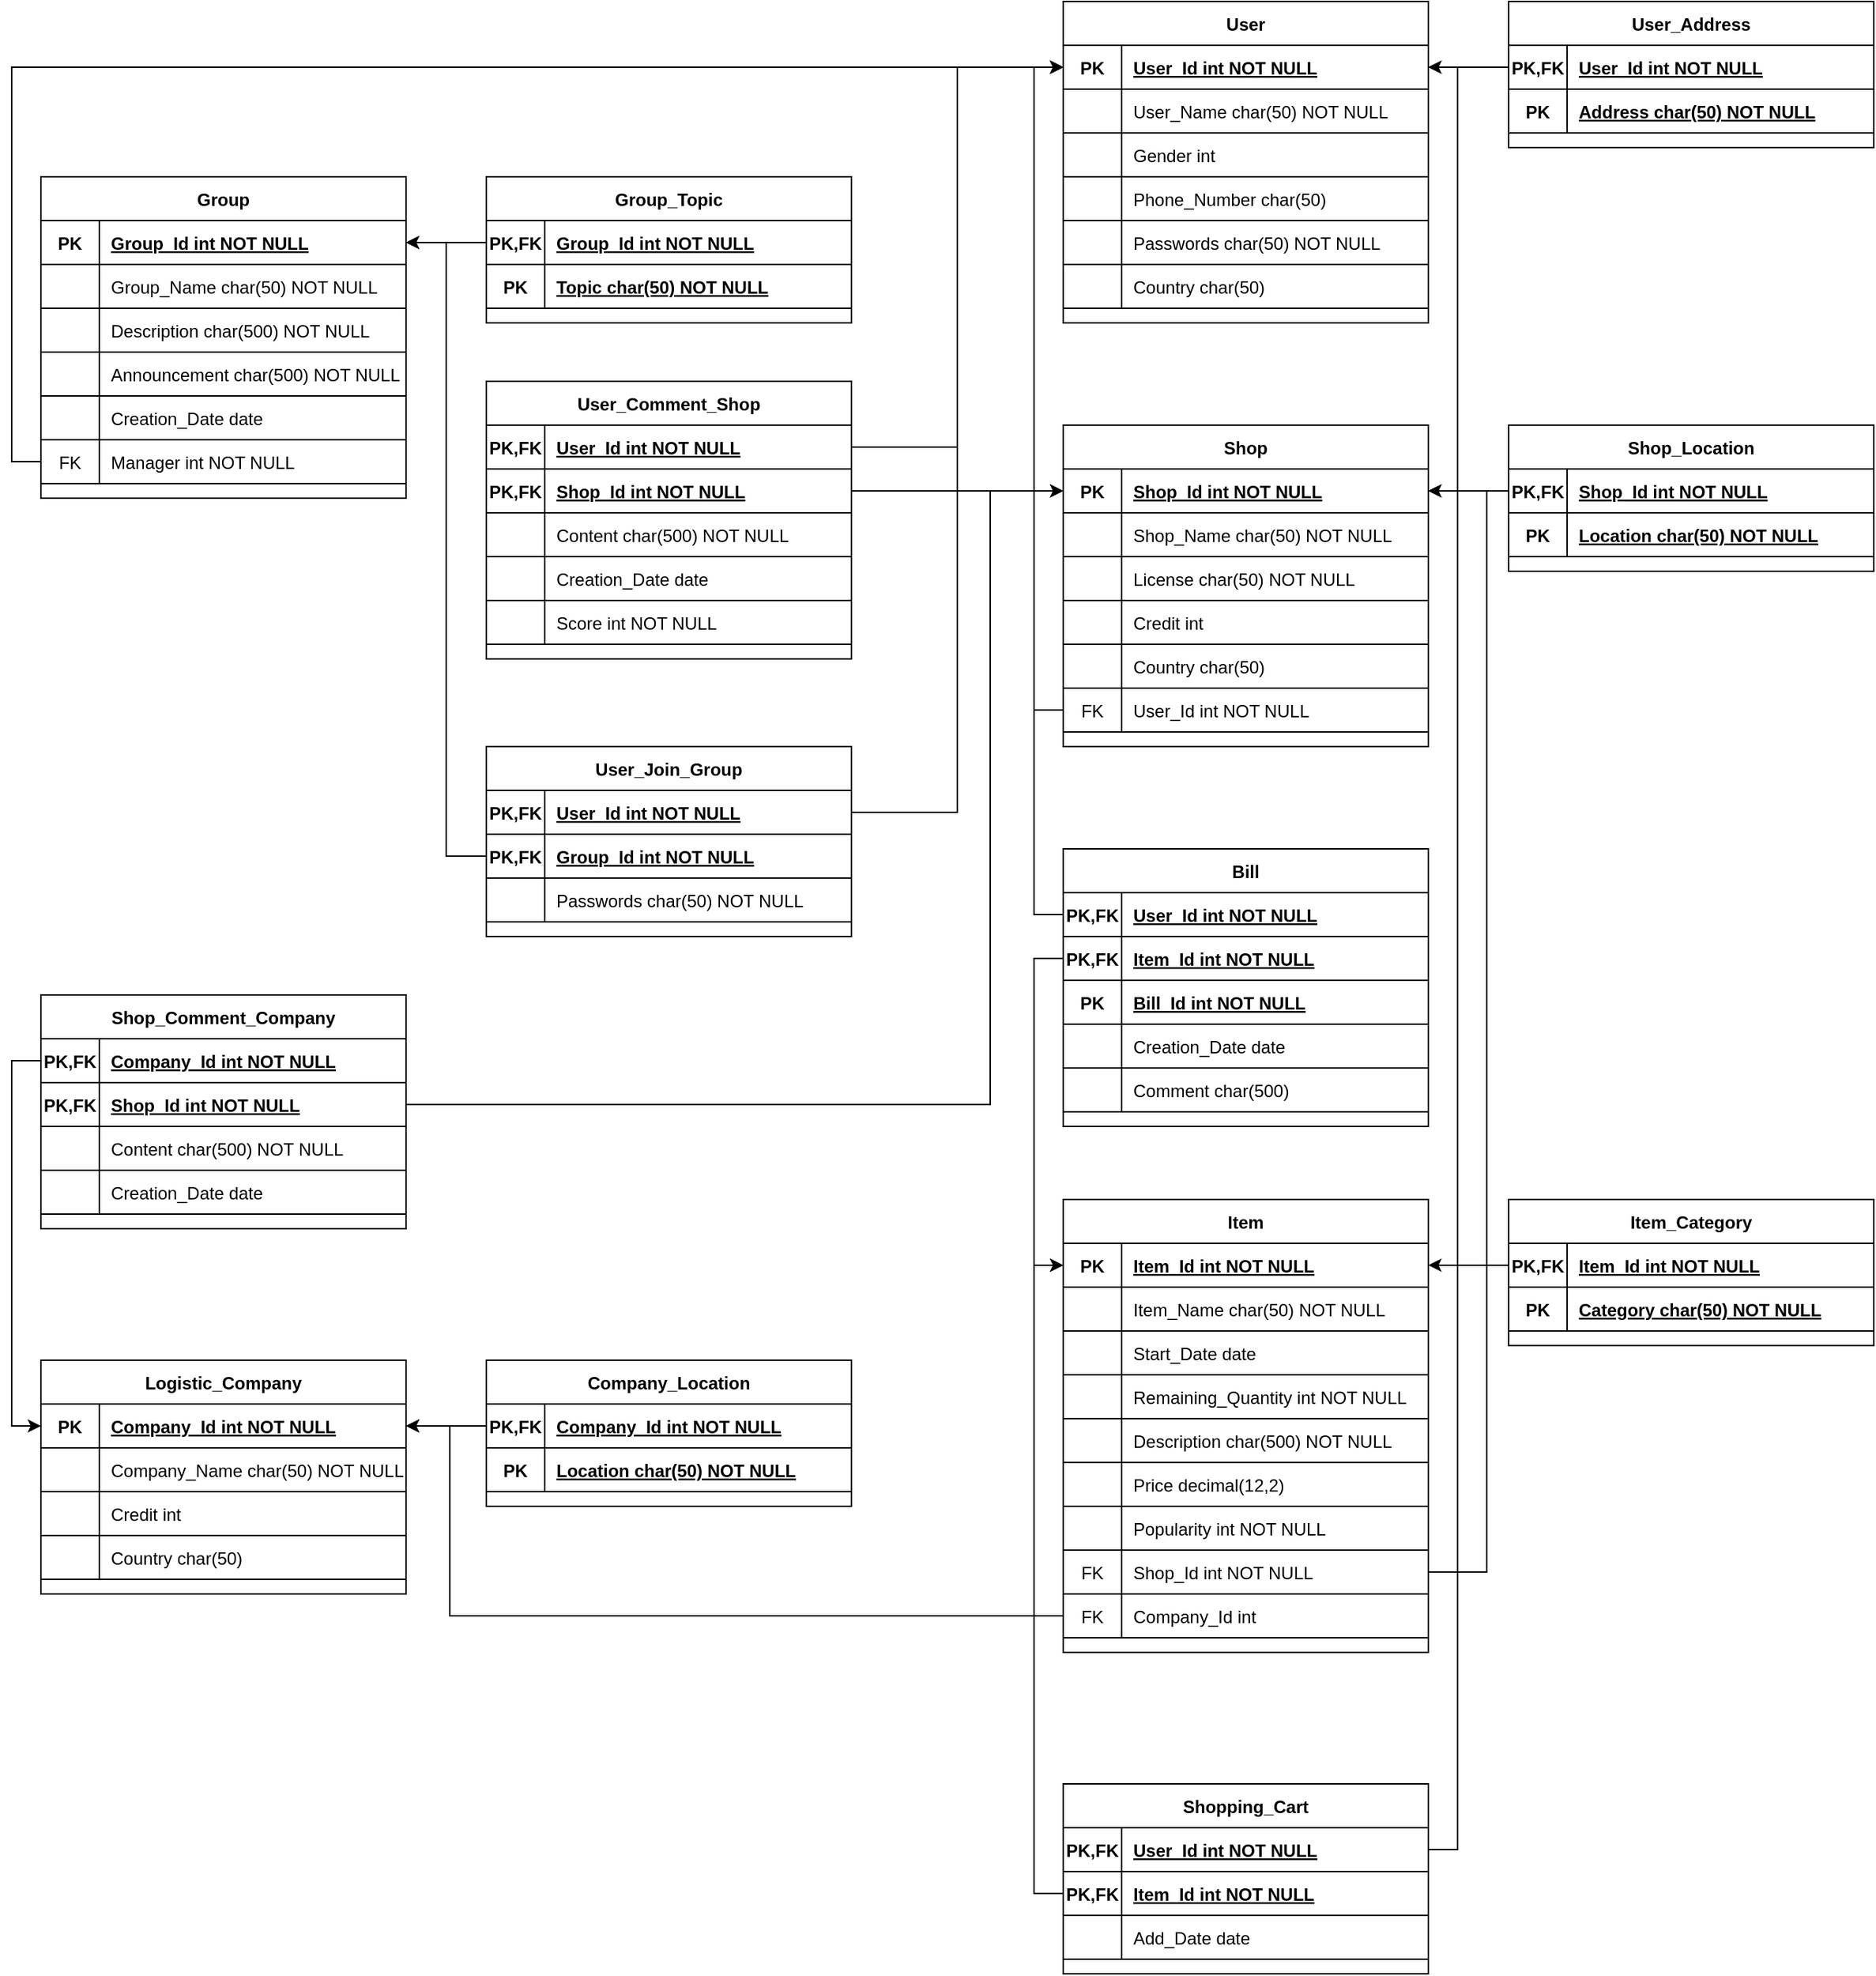 <mxfile version="13.10.4" type="device" pages="2"><diagram id="R2lEEEUBdFMjLlhIrx00" name="Page-1"><mxGraphModel dx="1855" dy="418" grid="1" gridSize="10" guides="1" tooltips="1" connect="1" arrows="1" fold="1" page="1" pageScale="1" pageWidth="1200" pageHeight="1920" math="0" shadow="0" extFonts="Permanent Marker^https://fonts.googleapis.com/css?family=Permanent+Marker"><root><mxCell id="0"/><mxCell id="1" parent="0"/><mxCell id="C-vyLk0tnHw3VtMMgP7b-23" value="User" style="shape=table;startSize=30;container=1;collapsible=1;childLayout=tableLayout;fixedRows=1;rowLines=0;fontStyle=1;align=center;resizeLast=1;direction=east;" parent="1" vertex="1"><mxGeometry x="610" y="130" width="250" height="220" as="geometry"><mxRectangle x="120" y="135" width="60" height="30" as="alternateBounds"/></mxGeometry></mxCell><mxCell id="C-vyLk0tnHw3VtMMgP7b-24" value="" style="shape=partialRectangle;collapsible=0;dropTarget=0;pointerEvents=0;fillColor=none;points=[[0,0.5],[1,0.5]];portConstraint=eastwest;top=0;left=0;right=0;bottom=1;direction=east;" parent="C-vyLk0tnHw3VtMMgP7b-23" vertex="1"><mxGeometry y="30" width="250" height="30" as="geometry"/></mxCell><mxCell id="C-vyLk0tnHw3VtMMgP7b-25" value="PK" style="shape=partialRectangle;overflow=hidden;connectable=0;fillColor=none;top=0;left=0;bottom=0;right=0;fontStyle=1;direction=east;" parent="C-vyLk0tnHw3VtMMgP7b-24" vertex="1"><mxGeometry width="40" height="30" as="geometry"/></mxCell><mxCell id="C-vyLk0tnHw3VtMMgP7b-26" value="User_Id int NOT NULL " style="shape=partialRectangle;overflow=hidden;connectable=0;fillColor=none;top=0;left=0;bottom=0;right=0;align=left;spacingLeft=6;fontStyle=5;direction=east;" parent="C-vyLk0tnHw3VtMMgP7b-24" vertex="1"><mxGeometry x="40" width="210" height="30" as="geometry"/></mxCell><mxCell id="C-vyLk0tnHw3VtMMgP7b-27" value="" style="shape=partialRectangle;collapsible=0;dropTarget=0;pointerEvents=0;fillColor=none;points=[[0,0.5],[1,0.5]];portConstraint=eastwest;top=0;left=0;right=0;bottom=0;direction=east;" parent="C-vyLk0tnHw3VtMMgP7b-23" vertex="1"><mxGeometry y="60" width="250" height="30" as="geometry"/></mxCell><mxCell id="C-vyLk0tnHw3VtMMgP7b-28" value="" style="shape=partialRectangle;overflow=hidden;connectable=0;fillColor=none;top=1;left=0;bottom=1;right=0;direction=east;" parent="C-vyLk0tnHw3VtMMgP7b-27" vertex="1"><mxGeometry width="40" height="30" as="geometry"/></mxCell><mxCell id="C-vyLk0tnHw3VtMMgP7b-29" value="User_Name char(50) NOT NULL" style="shape=partialRectangle;overflow=hidden;connectable=0;fillColor=none;top=0;left=0;bottom=0;right=0;align=left;spacingLeft=6;direction=east;" parent="C-vyLk0tnHw3VtMMgP7b-27" vertex="1"><mxGeometry x="40" width="210" height="30" as="geometry"/></mxCell><mxCell id="QIH8d05-5xsGDUdT4P4e-25" style="shape=partialRectangle;collapsible=0;dropTarget=0;pointerEvents=0;fillColor=none;points=[[0,0.5],[1,0.5]];portConstraint=eastwest;top=0;left=0;right=0;bottom=0;strokeWidth=1;perimeterSpacing=0;direction=east;" parent="C-vyLk0tnHw3VtMMgP7b-23" vertex="1"><mxGeometry y="90" width="250" height="30" as="geometry"/></mxCell><mxCell id="QIH8d05-5xsGDUdT4P4e-26" style="shape=partialRectangle;overflow=hidden;connectable=0;fillColor=none;top=1;left=0;bottom=1;right=0;direction=east;" parent="QIH8d05-5xsGDUdT4P4e-25" vertex="1"><mxGeometry width="40" height="30" as="geometry"/></mxCell><mxCell id="QIH8d05-5xsGDUdT4P4e-27" value="Gender int" style="shape=partialRectangle;overflow=hidden;connectable=0;fillColor=none;top=1;left=0;bottom=1;right=0;align=left;spacingLeft=6;direction=east;fontStyle=0" parent="QIH8d05-5xsGDUdT4P4e-25" vertex="1"><mxGeometry x="40" width="210" height="30" as="geometry"/></mxCell><mxCell id="QIH8d05-5xsGDUdT4P4e-28" style="shape=partialRectangle;collapsible=0;dropTarget=0;pointerEvents=0;fillColor=none;points=[[0,0.5],[1,0.5]];portConstraint=eastwest;top=0;left=0;right=0;bottom=0;direction=east;" parent="C-vyLk0tnHw3VtMMgP7b-23" vertex="1"><mxGeometry y="120" width="250" height="30" as="geometry"/></mxCell><mxCell id="QIH8d05-5xsGDUdT4P4e-29" style="shape=partialRectangle;overflow=hidden;connectable=0;fillColor=none;top=1;left=0;bottom=1;right=0;direction=east;" parent="QIH8d05-5xsGDUdT4P4e-28" vertex="1"><mxGeometry width="40" height="30" as="geometry"/></mxCell><mxCell id="QIH8d05-5xsGDUdT4P4e-30" value="Phone_Number char(50)" style="shape=partialRectangle;overflow=hidden;connectable=0;fillColor=none;top=1;left=0;bottom=1;right=0;align=left;spacingLeft=6;direction=east;" parent="QIH8d05-5xsGDUdT4P4e-28" vertex="1"><mxGeometry x="40" width="210" height="30" as="geometry"/></mxCell><mxCell id="QIH8d05-5xsGDUdT4P4e-31" style="shape=partialRectangle;collapsible=0;dropTarget=0;pointerEvents=0;fillColor=none;points=[[0,0.5],[1,0.5]];portConstraint=eastwest;top=0;left=0;right=0;bottom=0;direction=east;" parent="C-vyLk0tnHw3VtMMgP7b-23" vertex="1"><mxGeometry y="150" width="250" height="30" as="geometry"/></mxCell><mxCell id="QIH8d05-5xsGDUdT4P4e-32" style="shape=partialRectangle;overflow=hidden;connectable=0;fillColor=none;top=1;left=0;bottom=1;right=0;direction=east;" parent="QIH8d05-5xsGDUdT4P4e-31" vertex="1"><mxGeometry width="40" height="30" as="geometry"/></mxCell><mxCell id="QIH8d05-5xsGDUdT4P4e-33" value="Passwords char(50) NOT NULL" style="shape=partialRectangle;overflow=hidden;connectable=0;fillColor=none;top=1;left=0;bottom=1;right=0;align=left;spacingLeft=6;direction=east;" parent="QIH8d05-5xsGDUdT4P4e-31" vertex="1"><mxGeometry x="40" width="210" height="30" as="geometry"/></mxCell><mxCell id="QIH8d05-5xsGDUdT4P4e-34" style="shape=partialRectangle;collapsible=0;dropTarget=0;pointerEvents=0;fillColor=none;points=[[0,0.5],[1,0.5]];portConstraint=eastwest;top=0;left=0;right=0;bottom=0;direction=east;" parent="C-vyLk0tnHw3VtMMgP7b-23" vertex="1"><mxGeometry y="180" width="250" height="30" as="geometry"/></mxCell><mxCell id="QIH8d05-5xsGDUdT4P4e-35" style="shape=partialRectangle;overflow=hidden;connectable=0;fillColor=none;top=1;left=0;bottom=1;right=0;direction=east;" parent="QIH8d05-5xsGDUdT4P4e-34" vertex="1"><mxGeometry width="40" height="30" as="geometry"/></mxCell><mxCell id="QIH8d05-5xsGDUdT4P4e-36" value="Country char(50)" style="shape=partialRectangle;overflow=hidden;connectable=0;fillColor=none;top=1;left=0;bottom=1;right=0;align=left;spacingLeft=6;direction=east;" parent="QIH8d05-5xsGDUdT4P4e-34" vertex="1"><mxGeometry x="40" width="210" height="30" as="geometry"/></mxCell><mxCell id="QIH8d05-5xsGDUdT4P4e-57" value="User_Address" style="shape=table;startSize=30;container=1;collapsible=1;childLayout=tableLayout;fixedRows=1;rowLines=0;fontStyle=1;align=center;resizeLast=1;direction=east;" parent="1" vertex="1"><mxGeometry x="915" y="130" width="250" height="100" as="geometry"><mxRectangle x="120" y="135" width="60" height="30" as="alternateBounds"/></mxGeometry></mxCell><mxCell id="QIH8d05-5xsGDUdT4P4e-58" value="" style="shape=partialRectangle;collapsible=0;dropTarget=0;pointerEvents=0;fillColor=none;points=[[0,0.5],[1,0.5]];portConstraint=eastwest;top=0;left=0;right=0;bottom=1;direction=east;" parent="QIH8d05-5xsGDUdT4P4e-57" vertex="1"><mxGeometry y="30" width="250" height="30" as="geometry"/></mxCell><mxCell id="QIH8d05-5xsGDUdT4P4e-59" value="PK,FK" style="shape=partialRectangle;overflow=hidden;connectable=0;fillColor=none;top=0;left=0;bottom=0;right=0;fontStyle=1;direction=east;" parent="QIH8d05-5xsGDUdT4P4e-58" vertex="1"><mxGeometry width="40" height="30" as="geometry"/></mxCell><mxCell id="QIH8d05-5xsGDUdT4P4e-60" value="User_Id int NOT NULL " style="shape=partialRectangle;overflow=hidden;connectable=0;fillColor=none;top=0;left=0;bottom=0;right=0;align=left;spacingLeft=6;fontStyle=5;direction=east;" parent="QIH8d05-5xsGDUdT4P4e-58" vertex="1"><mxGeometry x="40" width="210" height="30" as="geometry"/></mxCell><mxCell id="QIH8d05-5xsGDUdT4P4e-61" value="" style="shape=partialRectangle;collapsible=0;dropTarget=0;pointerEvents=0;fillColor=none;points=[[0,0.5],[1,0.5]];portConstraint=eastwest;top=0;left=0;right=0;bottom=0;direction=east;" parent="QIH8d05-5xsGDUdT4P4e-57" vertex="1"><mxGeometry y="60" width="250" height="30" as="geometry"/></mxCell><mxCell id="QIH8d05-5xsGDUdT4P4e-62" value="PK" style="shape=partialRectangle;overflow=hidden;connectable=0;fillColor=none;top=1;left=0;bottom=1;right=0;direction=east;fontStyle=1" parent="QIH8d05-5xsGDUdT4P4e-61" vertex="1"><mxGeometry width="40" height="30" as="geometry"/></mxCell><mxCell id="QIH8d05-5xsGDUdT4P4e-63" value="Address char(50) NOT NULL" style="shape=partialRectangle;overflow=hidden;connectable=0;fillColor=none;top=1;left=0;bottom=1;right=0;align=left;spacingLeft=6;direction=east;fontStyle=5" parent="QIH8d05-5xsGDUdT4P4e-61" vertex="1"><mxGeometry x="40" width="210" height="30" as="geometry"/></mxCell><mxCell id="QIH8d05-5xsGDUdT4P4e-76" style="edgeStyle=orthogonalEdgeStyle;rounded=0;orthogonalLoop=1;jettySize=auto;html=1;exitX=0;exitY=0.5;exitDx=0;exitDy=0;entryX=1;entryY=0.5;entryDx=0;entryDy=0;" parent="1" source="QIH8d05-5xsGDUdT4P4e-58" target="C-vyLk0tnHw3VtMMgP7b-24" edge="1"><mxGeometry relative="1" as="geometry"/></mxCell><mxCell id="QIH8d05-5xsGDUdT4P4e-77" value="Shop" style="shape=table;startSize=30;container=1;collapsible=1;childLayout=tableLayout;fixedRows=1;rowLines=0;fontStyle=1;align=center;resizeLast=1;direction=east;" parent="1" vertex="1"><mxGeometry x="610" y="420" width="250" height="220" as="geometry"><mxRectangle x="120" y="135" width="60" height="30" as="alternateBounds"/></mxGeometry></mxCell><mxCell id="QIH8d05-5xsGDUdT4P4e-78" value="" style="shape=partialRectangle;collapsible=0;dropTarget=0;pointerEvents=0;fillColor=none;points=[[0,0.5],[1,0.5]];portConstraint=eastwest;top=0;left=0;right=0;bottom=1;direction=east;" parent="QIH8d05-5xsGDUdT4P4e-77" vertex="1"><mxGeometry y="30" width="250" height="30" as="geometry"/></mxCell><mxCell id="QIH8d05-5xsGDUdT4P4e-79" value="PK" style="shape=partialRectangle;overflow=hidden;connectable=0;fillColor=none;top=0;left=0;bottom=0;right=0;fontStyle=1;direction=east;" parent="QIH8d05-5xsGDUdT4P4e-78" vertex="1"><mxGeometry width="40" height="30" as="geometry"/></mxCell><mxCell id="QIH8d05-5xsGDUdT4P4e-80" value="Shop_Id int NOT NULL " style="shape=partialRectangle;overflow=hidden;connectable=0;fillColor=none;top=0;left=0;bottom=0;right=0;align=left;spacingLeft=6;fontStyle=5;direction=east;" parent="QIH8d05-5xsGDUdT4P4e-78" vertex="1"><mxGeometry x="40" width="210" height="30" as="geometry"/></mxCell><mxCell id="QIH8d05-5xsGDUdT4P4e-81" value="" style="shape=partialRectangle;collapsible=0;dropTarget=0;pointerEvents=0;fillColor=none;points=[[0,0.5],[1,0.5]];portConstraint=eastwest;top=0;left=0;right=0;bottom=0;direction=east;" parent="QIH8d05-5xsGDUdT4P4e-77" vertex="1"><mxGeometry y="60" width="250" height="30" as="geometry"/></mxCell><mxCell id="QIH8d05-5xsGDUdT4P4e-82" value="" style="shape=partialRectangle;overflow=hidden;connectable=0;fillColor=none;top=1;left=0;bottom=1;right=0;direction=east;" parent="QIH8d05-5xsGDUdT4P4e-81" vertex="1"><mxGeometry width="40" height="30" as="geometry"/></mxCell><mxCell id="QIH8d05-5xsGDUdT4P4e-83" value="Shop_Name char(50) NOT NULL" style="shape=partialRectangle;overflow=hidden;connectable=0;fillColor=none;top=0;left=0;bottom=0;right=0;align=left;spacingLeft=6;direction=east;" parent="QIH8d05-5xsGDUdT4P4e-81" vertex="1"><mxGeometry x="40" width="210" height="30" as="geometry"/></mxCell><mxCell id="QIH8d05-5xsGDUdT4P4e-84" style="shape=partialRectangle;collapsible=0;dropTarget=0;pointerEvents=0;fillColor=none;points=[[0,0.5],[1,0.5]];portConstraint=eastwest;top=0;left=0;right=0;bottom=0;strokeWidth=1;perimeterSpacing=0;direction=east;" parent="QIH8d05-5xsGDUdT4P4e-77" vertex="1"><mxGeometry y="90" width="250" height="30" as="geometry"/></mxCell><mxCell id="QIH8d05-5xsGDUdT4P4e-85" style="shape=partialRectangle;overflow=hidden;connectable=0;fillColor=none;top=1;left=0;bottom=1;right=0;direction=east;" parent="QIH8d05-5xsGDUdT4P4e-84" vertex="1"><mxGeometry width="40" height="30" as="geometry"/></mxCell><mxCell id="QIH8d05-5xsGDUdT4P4e-86" value="License char(50) NOT NULL" style="shape=partialRectangle;overflow=hidden;connectable=0;fillColor=none;top=1;left=0;bottom=1;right=0;align=left;spacingLeft=6;direction=east;fontStyle=0" parent="QIH8d05-5xsGDUdT4P4e-84" vertex="1"><mxGeometry x="40" width="210" height="30" as="geometry"/></mxCell><mxCell id="QIH8d05-5xsGDUdT4P4e-87" style="shape=partialRectangle;collapsible=0;dropTarget=0;pointerEvents=0;fillColor=none;points=[[0,0.5],[1,0.5]];portConstraint=eastwest;top=0;left=0;right=0;bottom=0;direction=east;" parent="QIH8d05-5xsGDUdT4P4e-77" vertex="1"><mxGeometry y="120" width="250" height="30" as="geometry"/></mxCell><mxCell id="QIH8d05-5xsGDUdT4P4e-88" style="shape=partialRectangle;overflow=hidden;connectable=0;fillColor=none;top=1;left=0;bottom=1;right=0;direction=east;" parent="QIH8d05-5xsGDUdT4P4e-87" vertex="1"><mxGeometry width="40" height="30" as="geometry"/></mxCell><mxCell id="QIH8d05-5xsGDUdT4P4e-89" value="Credit int" style="shape=partialRectangle;overflow=hidden;connectable=0;fillColor=none;top=1;left=0;bottom=1;right=0;align=left;spacingLeft=6;direction=east;" parent="QIH8d05-5xsGDUdT4P4e-87" vertex="1"><mxGeometry x="40" width="210" height="30" as="geometry"/></mxCell><mxCell id="QIH8d05-5xsGDUdT4P4e-93" style="shape=partialRectangle;collapsible=0;dropTarget=0;pointerEvents=0;fillColor=none;points=[[0,0.5],[1,0.5]];portConstraint=eastwest;top=0;left=0;right=0;bottom=0;direction=east;" parent="QIH8d05-5xsGDUdT4P4e-77" vertex="1"><mxGeometry y="150" width="250" height="30" as="geometry"/></mxCell><mxCell id="QIH8d05-5xsGDUdT4P4e-94" style="shape=partialRectangle;overflow=hidden;connectable=0;fillColor=none;top=1;left=0;bottom=1;right=0;direction=east;" parent="QIH8d05-5xsGDUdT4P4e-93" vertex="1"><mxGeometry width="40" height="30" as="geometry"/></mxCell><mxCell id="QIH8d05-5xsGDUdT4P4e-95" value="Country char(50)" style="shape=partialRectangle;overflow=hidden;connectable=0;fillColor=none;top=1;left=0;bottom=1;right=0;align=left;spacingLeft=6;direction=east;" parent="QIH8d05-5xsGDUdT4P4e-93" vertex="1"><mxGeometry x="40" width="210" height="30" as="geometry"/></mxCell><mxCell id="m9E3Lgielf_FA-az7ptA-41" style="shape=partialRectangle;collapsible=0;dropTarget=0;pointerEvents=0;fillColor=none;points=[[0,0.5],[1,0.5]];portConstraint=eastwest;top=0;left=0;right=0;bottom=0;direction=east;" vertex="1" parent="QIH8d05-5xsGDUdT4P4e-77"><mxGeometry y="180" width="250" height="30" as="geometry"/></mxCell><mxCell id="m9E3Lgielf_FA-az7ptA-42" value="FK" style="shape=partialRectangle;overflow=hidden;connectable=0;fillColor=none;top=1;left=0;bottom=1;right=0;direction=east;" vertex="1" parent="m9E3Lgielf_FA-az7ptA-41"><mxGeometry width="40" height="30" as="geometry"/></mxCell><mxCell id="m9E3Lgielf_FA-az7ptA-43" value="User_Id int NOT NULL" style="shape=partialRectangle;overflow=hidden;connectable=0;fillColor=none;top=1;left=0;bottom=1;right=0;align=left;spacingLeft=6;direction=east;" vertex="1" parent="m9E3Lgielf_FA-az7ptA-41"><mxGeometry x="40" width="210" height="30" as="geometry"/></mxCell><mxCell id="QIH8d05-5xsGDUdT4P4e-96" value="Shop_Location" style="shape=table;startSize=30;container=1;collapsible=1;childLayout=tableLayout;fixedRows=1;rowLines=0;fontStyle=1;align=center;resizeLast=1;direction=east;" parent="1" vertex="1"><mxGeometry x="915" y="420" width="250" height="100" as="geometry"><mxRectangle x="120" y="135" width="60" height="30" as="alternateBounds"/></mxGeometry></mxCell><mxCell id="QIH8d05-5xsGDUdT4P4e-97" value="" style="shape=partialRectangle;collapsible=0;dropTarget=0;pointerEvents=0;fillColor=none;points=[[0,0.5],[1,0.5]];portConstraint=eastwest;top=0;left=0;right=0;bottom=1;direction=east;" parent="QIH8d05-5xsGDUdT4P4e-96" vertex="1"><mxGeometry y="30" width="250" height="30" as="geometry"/></mxCell><mxCell id="QIH8d05-5xsGDUdT4P4e-98" value="PK,FK" style="shape=partialRectangle;overflow=hidden;connectable=0;fillColor=none;top=0;left=0;bottom=0;right=0;fontStyle=1;direction=east;" parent="QIH8d05-5xsGDUdT4P4e-97" vertex="1"><mxGeometry width="40" height="30" as="geometry"/></mxCell><mxCell id="QIH8d05-5xsGDUdT4P4e-99" value="Shop_Id int NOT NULL " style="shape=partialRectangle;overflow=hidden;connectable=0;fillColor=none;top=0;left=0;bottom=0;right=0;align=left;spacingLeft=6;fontStyle=5;direction=east;" parent="QIH8d05-5xsGDUdT4P4e-97" vertex="1"><mxGeometry x="40" width="210" height="30" as="geometry"/></mxCell><mxCell id="QIH8d05-5xsGDUdT4P4e-100" value="" style="shape=partialRectangle;collapsible=0;dropTarget=0;pointerEvents=0;fillColor=none;points=[[0,0.5],[1,0.5]];portConstraint=eastwest;top=0;left=0;right=0;bottom=0;direction=east;" parent="QIH8d05-5xsGDUdT4P4e-96" vertex="1"><mxGeometry y="60" width="250" height="30" as="geometry"/></mxCell><mxCell id="QIH8d05-5xsGDUdT4P4e-101" value="PK" style="shape=partialRectangle;overflow=hidden;connectable=0;fillColor=none;top=1;left=0;bottom=1;right=0;direction=east;fontStyle=1" parent="QIH8d05-5xsGDUdT4P4e-100" vertex="1"><mxGeometry width="40" height="30" as="geometry"/></mxCell><mxCell id="QIH8d05-5xsGDUdT4P4e-102" value="Location char(50) NOT NULL" style="shape=partialRectangle;overflow=hidden;connectable=0;fillColor=none;top=1;left=0;bottom=1;right=0;align=left;spacingLeft=6;direction=east;fontStyle=5" parent="QIH8d05-5xsGDUdT4P4e-100" vertex="1"><mxGeometry x="40" width="210" height="30" as="geometry"/></mxCell><mxCell id="QIH8d05-5xsGDUdT4P4e-103" style="edgeStyle=orthogonalEdgeStyle;rounded=0;orthogonalLoop=1;jettySize=auto;html=1;exitX=0;exitY=0.5;exitDx=0;exitDy=0;entryX=1;entryY=0.5;entryDx=0;entryDy=0;" parent="1" source="QIH8d05-5xsGDUdT4P4e-97" target="QIH8d05-5xsGDUdT4P4e-78" edge="1"><mxGeometry relative="1" as="geometry"/></mxCell><mxCell id="QIH8d05-5xsGDUdT4P4e-104" value="Logistic_Company" style="shape=table;startSize=30;container=1;collapsible=1;childLayout=tableLayout;fixedRows=1;rowLines=0;fontStyle=1;align=center;resizeLast=1;direction=east;" parent="1" vertex="1"><mxGeometry x="-90" y="1060" width="250" height="160" as="geometry"><mxRectangle x="120" y="135" width="60" height="30" as="alternateBounds"/></mxGeometry></mxCell><mxCell id="QIH8d05-5xsGDUdT4P4e-105" value="" style="shape=partialRectangle;collapsible=0;dropTarget=0;pointerEvents=0;fillColor=none;points=[[0,0.5],[1,0.5]];portConstraint=eastwest;top=0;left=0;right=0;bottom=1;direction=east;" parent="QIH8d05-5xsGDUdT4P4e-104" vertex="1"><mxGeometry y="30" width="250" height="30" as="geometry"/></mxCell><mxCell id="QIH8d05-5xsGDUdT4P4e-106" value="PK" style="shape=partialRectangle;overflow=hidden;connectable=0;fillColor=none;top=0;left=0;bottom=0;right=0;fontStyle=1;direction=east;" parent="QIH8d05-5xsGDUdT4P4e-105" vertex="1"><mxGeometry width="40" height="30" as="geometry"/></mxCell><mxCell id="QIH8d05-5xsGDUdT4P4e-107" value="Company_Id int NOT NULL " style="shape=partialRectangle;overflow=hidden;connectable=0;fillColor=none;top=0;left=0;bottom=0;right=0;align=left;spacingLeft=6;fontStyle=5;direction=east;" parent="QIH8d05-5xsGDUdT4P4e-105" vertex="1"><mxGeometry x="40" width="210" height="30" as="geometry"/></mxCell><mxCell id="QIH8d05-5xsGDUdT4P4e-108" value="" style="shape=partialRectangle;collapsible=0;dropTarget=0;pointerEvents=0;fillColor=none;points=[[0,0.5],[1,0.5]];portConstraint=eastwest;top=0;left=0;right=0;bottom=0;direction=east;" parent="QIH8d05-5xsGDUdT4P4e-104" vertex="1"><mxGeometry y="60" width="250" height="30" as="geometry"/></mxCell><mxCell id="QIH8d05-5xsGDUdT4P4e-109" value="" style="shape=partialRectangle;overflow=hidden;connectable=0;fillColor=none;top=1;left=0;bottom=1;right=0;direction=east;" parent="QIH8d05-5xsGDUdT4P4e-108" vertex="1"><mxGeometry width="40" height="30" as="geometry"/></mxCell><mxCell id="QIH8d05-5xsGDUdT4P4e-110" value="Company_Name char(50) NOT NULL" style="shape=partialRectangle;overflow=hidden;connectable=0;fillColor=none;top=0;left=0;bottom=0;right=0;align=left;spacingLeft=6;direction=east;" parent="QIH8d05-5xsGDUdT4P4e-108" vertex="1"><mxGeometry x="40" width="210" height="30" as="geometry"/></mxCell><mxCell id="QIH8d05-5xsGDUdT4P4e-111" style="shape=partialRectangle;collapsible=0;dropTarget=0;pointerEvents=0;fillColor=none;points=[[0,0.5],[1,0.5]];portConstraint=eastwest;top=0;left=0;right=0;bottom=0;strokeWidth=1;perimeterSpacing=0;direction=east;" parent="QIH8d05-5xsGDUdT4P4e-104" vertex="1"><mxGeometry y="90" width="250" height="30" as="geometry"/></mxCell><mxCell id="QIH8d05-5xsGDUdT4P4e-112" style="shape=partialRectangle;overflow=hidden;connectable=0;fillColor=none;top=1;left=0;bottom=1;right=0;direction=east;" parent="QIH8d05-5xsGDUdT4P4e-111" vertex="1"><mxGeometry width="40" height="30" as="geometry"/></mxCell><mxCell id="QIH8d05-5xsGDUdT4P4e-113" value="Credit int" style="shape=partialRectangle;overflow=hidden;connectable=0;fillColor=none;top=1;left=0;bottom=1;right=0;align=left;spacingLeft=6;direction=east;fontStyle=0" parent="QIH8d05-5xsGDUdT4P4e-111" vertex="1"><mxGeometry x="40" width="210" height="30" as="geometry"/></mxCell><mxCell id="QIH8d05-5xsGDUdT4P4e-120" style="shape=partialRectangle;collapsible=0;dropTarget=0;pointerEvents=0;fillColor=none;points=[[0,0.5],[1,0.5]];portConstraint=eastwest;top=0;left=0;right=0;bottom=0;direction=east;" parent="QIH8d05-5xsGDUdT4P4e-104" vertex="1"><mxGeometry y="120" width="250" height="30" as="geometry"/></mxCell><mxCell id="QIH8d05-5xsGDUdT4P4e-121" style="shape=partialRectangle;overflow=hidden;connectable=0;fillColor=none;top=1;left=0;bottom=1;right=0;direction=east;" parent="QIH8d05-5xsGDUdT4P4e-120" vertex="1"><mxGeometry width="40" height="30" as="geometry"/></mxCell><mxCell id="QIH8d05-5xsGDUdT4P4e-122" value="Country char(50)" style="shape=partialRectangle;overflow=hidden;connectable=0;fillColor=none;top=1;left=0;bottom=1;right=0;align=left;spacingLeft=6;direction=east;" parent="QIH8d05-5xsGDUdT4P4e-120" vertex="1"><mxGeometry x="40" width="210" height="30" as="geometry"/></mxCell><mxCell id="QIH8d05-5xsGDUdT4P4e-123" value="Company_Location" style="shape=table;startSize=30;container=1;collapsible=1;childLayout=tableLayout;fixedRows=1;rowLines=0;fontStyle=1;align=center;resizeLast=1;direction=east;" parent="1" vertex="1"><mxGeometry x="215" y="1060" width="250" height="100" as="geometry"><mxRectangle x="120" y="135" width="60" height="30" as="alternateBounds"/></mxGeometry></mxCell><mxCell id="QIH8d05-5xsGDUdT4P4e-124" value="" style="shape=partialRectangle;collapsible=0;dropTarget=0;pointerEvents=0;fillColor=none;points=[[0,0.5],[1,0.5]];portConstraint=eastwest;top=0;left=0;right=0;bottom=1;direction=east;" parent="QIH8d05-5xsGDUdT4P4e-123" vertex="1"><mxGeometry y="30" width="250" height="30" as="geometry"/></mxCell><mxCell id="QIH8d05-5xsGDUdT4P4e-125" value="PK,FK" style="shape=partialRectangle;overflow=hidden;connectable=0;fillColor=none;top=0;left=0;bottom=0;right=0;fontStyle=1;direction=east;" parent="QIH8d05-5xsGDUdT4P4e-124" vertex="1"><mxGeometry width="40" height="30" as="geometry"/></mxCell><mxCell id="QIH8d05-5xsGDUdT4P4e-126" value="Company_Id int NOT NULL " style="shape=partialRectangle;overflow=hidden;connectable=0;fillColor=none;top=0;left=0;bottom=0;right=0;align=left;spacingLeft=6;fontStyle=5;direction=east;" parent="QIH8d05-5xsGDUdT4P4e-124" vertex="1"><mxGeometry x="40" width="210" height="30" as="geometry"/></mxCell><mxCell id="QIH8d05-5xsGDUdT4P4e-127" value="" style="shape=partialRectangle;collapsible=0;dropTarget=0;pointerEvents=0;fillColor=none;points=[[0,0.5],[1,0.5]];portConstraint=eastwest;top=0;left=0;right=0;bottom=0;direction=east;" parent="QIH8d05-5xsGDUdT4P4e-123" vertex="1"><mxGeometry y="60" width="250" height="30" as="geometry"/></mxCell><mxCell id="QIH8d05-5xsGDUdT4P4e-128" value="PK" style="shape=partialRectangle;overflow=hidden;connectable=0;fillColor=none;top=1;left=0;bottom=1;right=0;direction=east;fontStyle=1" parent="QIH8d05-5xsGDUdT4P4e-127" vertex="1"><mxGeometry width="40" height="30" as="geometry"/></mxCell><mxCell id="QIH8d05-5xsGDUdT4P4e-129" value="Location char(50) NOT NULL" style="shape=partialRectangle;overflow=hidden;connectable=0;fillColor=none;top=1;left=0;bottom=1;right=0;align=left;spacingLeft=6;direction=east;fontStyle=5" parent="QIH8d05-5xsGDUdT4P4e-127" vertex="1"><mxGeometry x="40" width="210" height="30" as="geometry"/></mxCell><mxCell id="QIH8d05-5xsGDUdT4P4e-130" style="edgeStyle=orthogonalEdgeStyle;rounded=0;orthogonalLoop=1;jettySize=auto;html=1;exitX=0;exitY=0.5;exitDx=0;exitDy=0;entryX=1;entryY=0.5;entryDx=0;entryDy=0;" parent="1" source="QIH8d05-5xsGDUdT4P4e-124" target="QIH8d05-5xsGDUdT4P4e-105" edge="1"><mxGeometry relative="1" as="geometry"/></mxCell><mxCell id="QIH8d05-5xsGDUdT4P4e-131" value="Group" style="shape=table;startSize=30;container=1;collapsible=1;childLayout=tableLayout;fixedRows=1;rowLines=0;fontStyle=1;align=center;resizeLast=1;direction=east;" parent="1" vertex="1"><mxGeometry x="-90" y="250" width="250" height="220" as="geometry"><mxRectangle x="120" y="135" width="60" height="30" as="alternateBounds"/></mxGeometry></mxCell><mxCell id="QIH8d05-5xsGDUdT4P4e-132" value="" style="shape=partialRectangle;collapsible=0;dropTarget=0;pointerEvents=0;fillColor=none;points=[[0,0.5],[1,0.5]];portConstraint=eastwest;top=0;left=0;right=0;bottom=1;direction=east;" parent="QIH8d05-5xsGDUdT4P4e-131" vertex="1"><mxGeometry y="30" width="250" height="30" as="geometry"/></mxCell><mxCell id="QIH8d05-5xsGDUdT4P4e-133" value="PK" style="shape=partialRectangle;overflow=hidden;connectable=0;fillColor=none;top=0;left=0;bottom=0;right=0;fontStyle=1;direction=east;" parent="QIH8d05-5xsGDUdT4P4e-132" vertex="1"><mxGeometry width="40" height="30" as="geometry"/></mxCell><mxCell id="QIH8d05-5xsGDUdT4P4e-134" value="Group_Id int NOT NULL " style="shape=partialRectangle;overflow=hidden;connectable=0;fillColor=none;top=0;left=0;bottom=0;right=0;align=left;spacingLeft=6;fontStyle=5;direction=east;" parent="QIH8d05-5xsGDUdT4P4e-132" vertex="1"><mxGeometry x="40" width="210" height="30" as="geometry"/></mxCell><mxCell id="QIH8d05-5xsGDUdT4P4e-135" value="" style="shape=partialRectangle;collapsible=0;dropTarget=0;pointerEvents=0;fillColor=none;points=[[0,0.5],[1,0.5]];portConstraint=eastwest;top=0;left=0;right=0;bottom=0;direction=east;" parent="QIH8d05-5xsGDUdT4P4e-131" vertex="1"><mxGeometry y="60" width="250" height="30" as="geometry"/></mxCell><mxCell id="QIH8d05-5xsGDUdT4P4e-136" value="" style="shape=partialRectangle;overflow=hidden;connectable=0;fillColor=none;top=1;left=0;bottom=1;right=0;direction=east;" parent="QIH8d05-5xsGDUdT4P4e-135" vertex="1"><mxGeometry width="40" height="30" as="geometry"/></mxCell><mxCell id="QIH8d05-5xsGDUdT4P4e-137" value="Group_Name char(50) NOT NULL" style="shape=partialRectangle;overflow=hidden;connectable=0;fillColor=none;top=0;left=0;bottom=0;right=0;align=left;spacingLeft=6;direction=east;" parent="QIH8d05-5xsGDUdT4P4e-135" vertex="1"><mxGeometry x="40" width="210" height="30" as="geometry"/></mxCell><mxCell id="QIH8d05-5xsGDUdT4P4e-138" style="shape=partialRectangle;collapsible=0;dropTarget=0;pointerEvents=0;fillColor=none;points=[[0,0.5],[1,0.5]];portConstraint=eastwest;top=0;left=0;right=0;bottom=0;strokeWidth=1;perimeterSpacing=0;direction=east;" parent="QIH8d05-5xsGDUdT4P4e-131" vertex="1"><mxGeometry y="90" width="250" height="30" as="geometry"/></mxCell><mxCell id="QIH8d05-5xsGDUdT4P4e-139" style="shape=partialRectangle;overflow=hidden;connectable=0;fillColor=none;top=1;left=0;bottom=1;right=0;direction=east;" parent="QIH8d05-5xsGDUdT4P4e-138" vertex="1"><mxGeometry width="40" height="30" as="geometry"/></mxCell><mxCell id="QIH8d05-5xsGDUdT4P4e-140" value="Description char(500) NOT NULL" style="shape=partialRectangle;overflow=hidden;connectable=0;fillColor=none;top=1;left=0;bottom=1;right=0;align=left;spacingLeft=6;direction=east;fontStyle=0" parent="QIH8d05-5xsGDUdT4P4e-138" vertex="1"><mxGeometry x="40" width="210" height="30" as="geometry"/></mxCell><mxCell id="QIH8d05-5xsGDUdT4P4e-141" style="shape=partialRectangle;collapsible=0;dropTarget=0;pointerEvents=0;fillColor=none;points=[[0,0.5],[1,0.5]];portConstraint=eastwest;top=0;left=0;right=0;bottom=0;direction=east;" parent="QIH8d05-5xsGDUdT4P4e-131" vertex="1"><mxGeometry y="120" width="250" height="30" as="geometry"/></mxCell><mxCell id="QIH8d05-5xsGDUdT4P4e-142" style="shape=partialRectangle;overflow=hidden;connectable=0;fillColor=none;top=1;left=0;bottom=1;right=0;direction=east;" parent="QIH8d05-5xsGDUdT4P4e-141" vertex="1"><mxGeometry width="40" height="30" as="geometry"/></mxCell><mxCell id="QIH8d05-5xsGDUdT4P4e-143" value="Announcement char(500) NOT NULL" style="shape=partialRectangle;overflow=hidden;connectable=0;fillColor=none;top=1;left=0;bottom=1;right=0;align=left;spacingLeft=6;direction=east;" parent="QIH8d05-5xsGDUdT4P4e-141" vertex="1"><mxGeometry x="40" width="210" height="30" as="geometry"/></mxCell><mxCell id="QIH8d05-5xsGDUdT4P4e-144" style="shape=partialRectangle;collapsible=0;dropTarget=0;pointerEvents=0;fillColor=none;points=[[0,0.5],[1,0.5]];portConstraint=eastwest;top=0;left=0;right=0;bottom=0;direction=east;" parent="QIH8d05-5xsGDUdT4P4e-131" vertex="1"><mxGeometry y="150" width="250" height="30" as="geometry"/></mxCell><mxCell id="QIH8d05-5xsGDUdT4P4e-145" style="shape=partialRectangle;overflow=hidden;connectable=0;fillColor=none;top=1;left=0;bottom=1;right=0;direction=east;" parent="QIH8d05-5xsGDUdT4P4e-144" vertex="1"><mxGeometry width="40" height="30" as="geometry"/></mxCell><mxCell id="QIH8d05-5xsGDUdT4P4e-146" value="Creation_Date date" style="shape=partialRectangle;overflow=hidden;connectable=0;fillColor=none;top=1;left=0;bottom=1;right=0;align=left;spacingLeft=6;direction=east;" parent="QIH8d05-5xsGDUdT4P4e-144" vertex="1"><mxGeometry x="40" width="210" height="30" as="geometry"/></mxCell><mxCell id="m9E3Lgielf_FA-az7ptA-63" style="shape=partialRectangle;collapsible=0;dropTarget=0;pointerEvents=0;fillColor=none;points=[[0,0.5],[1,0.5]];portConstraint=eastwest;top=0;left=0;right=0;bottom=0;direction=east;" vertex="1" parent="QIH8d05-5xsGDUdT4P4e-131"><mxGeometry y="180" width="250" height="30" as="geometry"/></mxCell><mxCell id="m9E3Lgielf_FA-az7ptA-64" value="FK" style="shape=partialRectangle;overflow=hidden;connectable=0;fillColor=none;top=1;left=0;bottom=1;right=0;direction=east;" vertex="1" parent="m9E3Lgielf_FA-az7ptA-63"><mxGeometry width="40" height="30" as="geometry"/></mxCell><mxCell id="m9E3Lgielf_FA-az7ptA-65" value="Manager int NOT NULL" style="shape=partialRectangle;overflow=hidden;connectable=0;fillColor=none;top=1;left=0;bottom=1;right=0;align=left;spacingLeft=6;direction=east;" vertex="1" parent="m9E3Lgielf_FA-az7ptA-63"><mxGeometry x="40" width="210" height="30" as="geometry"/></mxCell><mxCell id="QIH8d05-5xsGDUdT4P4e-150" value="Group_Topic" style="shape=table;startSize=30;container=1;collapsible=1;childLayout=tableLayout;fixedRows=1;rowLines=0;fontStyle=1;align=center;resizeLast=1;direction=east;" parent="1" vertex="1"><mxGeometry x="215" y="250" width="250" height="100" as="geometry"><mxRectangle x="120" y="135" width="60" height="30" as="alternateBounds"/></mxGeometry></mxCell><mxCell id="QIH8d05-5xsGDUdT4P4e-151" value="" style="shape=partialRectangle;collapsible=0;dropTarget=0;pointerEvents=0;fillColor=none;points=[[0,0.5],[1,0.5]];portConstraint=eastwest;top=0;left=0;right=0;bottom=1;direction=east;" parent="QIH8d05-5xsGDUdT4P4e-150" vertex="1"><mxGeometry y="30" width="250" height="30" as="geometry"/></mxCell><mxCell id="QIH8d05-5xsGDUdT4P4e-152" value="PK,FK" style="shape=partialRectangle;overflow=hidden;connectable=0;fillColor=none;top=0;left=0;bottom=0;right=0;fontStyle=1;direction=east;" parent="QIH8d05-5xsGDUdT4P4e-151" vertex="1"><mxGeometry width="40" height="30" as="geometry"/></mxCell><mxCell id="QIH8d05-5xsGDUdT4P4e-153" value="Group_Id int NOT NULL " style="shape=partialRectangle;overflow=hidden;connectable=0;fillColor=none;top=0;left=0;bottom=0;right=0;align=left;spacingLeft=6;fontStyle=5;direction=east;" parent="QIH8d05-5xsGDUdT4P4e-151" vertex="1"><mxGeometry x="40" width="210" height="30" as="geometry"/></mxCell><mxCell id="QIH8d05-5xsGDUdT4P4e-154" value="" style="shape=partialRectangle;collapsible=0;dropTarget=0;pointerEvents=0;fillColor=none;points=[[0,0.5],[1,0.5]];portConstraint=eastwest;top=0;left=0;right=0;bottom=0;direction=east;" parent="QIH8d05-5xsGDUdT4P4e-150" vertex="1"><mxGeometry y="60" width="250" height="30" as="geometry"/></mxCell><mxCell id="QIH8d05-5xsGDUdT4P4e-155" value="PK" style="shape=partialRectangle;overflow=hidden;connectable=0;fillColor=none;top=1;left=0;bottom=1;right=0;direction=east;fontStyle=1" parent="QIH8d05-5xsGDUdT4P4e-154" vertex="1"><mxGeometry width="40" height="30" as="geometry"/></mxCell><mxCell id="QIH8d05-5xsGDUdT4P4e-156" value="Topic char(50) NOT NULL" style="shape=partialRectangle;overflow=hidden;connectable=0;fillColor=none;top=1;left=0;bottom=1;right=0;align=left;spacingLeft=6;direction=east;fontStyle=5" parent="QIH8d05-5xsGDUdT4P4e-154" vertex="1"><mxGeometry x="40" width="210" height="30" as="geometry"/></mxCell><mxCell id="QIH8d05-5xsGDUdT4P4e-157" style="edgeStyle=orthogonalEdgeStyle;rounded=0;orthogonalLoop=1;jettySize=auto;html=1;exitX=0;exitY=0.5;exitDx=0;exitDy=0;entryX=1;entryY=0.5;entryDx=0;entryDy=0;" parent="1" source="QIH8d05-5xsGDUdT4P4e-151" target="QIH8d05-5xsGDUdT4P4e-132" edge="1"><mxGeometry relative="1" as="geometry"/></mxCell><mxCell id="m9E3Lgielf_FA-az7ptA-1" value="Bill" style="shape=table;startSize=30;container=1;collapsible=1;childLayout=tableLayout;fixedRows=1;rowLines=0;fontStyle=1;align=center;resizeLast=1;direction=east;" vertex="1" parent="1"><mxGeometry x="610" y="710" width="250" height="190" as="geometry"><mxRectangle x="120" y="135" width="60" height="30" as="alternateBounds"/></mxGeometry></mxCell><mxCell id="m9E3Lgielf_FA-az7ptA-2" value="" style="shape=partialRectangle;collapsible=0;dropTarget=0;pointerEvents=0;fillColor=none;points=[[0,0.5],[1,0.5]];portConstraint=eastwest;top=0;left=0;right=0;bottom=1;direction=east;" vertex="1" parent="m9E3Lgielf_FA-az7ptA-1"><mxGeometry y="30" width="250" height="30" as="geometry"/></mxCell><mxCell id="m9E3Lgielf_FA-az7ptA-3" value="PK,FK" style="shape=partialRectangle;overflow=hidden;connectable=0;fillColor=none;top=0;left=0;bottom=0;right=0;fontStyle=1;direction=east;" vertex="1" parent="m9E3Lgielf_FA-az7ptA-2"><mxGeometry width="40" height="30" as="geometry"/></mxCell><mxCell id="m9E3Lgielf_FA-az7ptA-4" value="User_Id int NOT NULL " style="shape=partialRectangle;overflow=hidden;connectable=0;fillColor=none;top=0;left=0;bottom=0;right=0;align=left;spacingLeft=6;fontStyle=5;direction=east;" vertex="1" parent="m9E3Lgielf_FA-az7ptA-2"><mxGeometry x="40" width="210" height="30" as="geometry"/></mxCell><mxCell id="m9E3Lgielf_FA-az7ptA-5" value="" style="shape=partialRectangle;collapsible=0;dropTarget=0;pointerEvents=0;fillColor=none;points=[[0,0.5],[1,0.5]];portConstraint=eastwest;top=0;left=0;right=0;bottom=0;direction=east;" vertex="1" parent="m9E3Lgielf_FA-az7ptA-1"><mxGeometry y="60" width="250" height="30" as="geometry"/></mxCell><mxCell id="m9E3Lgielf_FA-az7ptA-6" value="PK,FK" style="shape=partialRectangle;overflow=hidden;connectable=0;fillColor=none;top=1;left=0;bottom=1;right=0;direction=east;fontStyle=1" vertex="1" parent="m9E3Lgielf_FA-az7ptA-5"><mxGeometry width="40" height="30" as="geometry"/></mxCell><mxCell id="m9E3Lgielf_FA-az7ptA-7" value="Item_Id int NOT NULL" style="shape=partialRectangle;overflow=hidden;connectable=0;fillColor=none;top=1;left=0;bottom=1;right=0;align=left;spacingLeft=6;direction=east;fontStyle=5" vertex="1" parent="m9E3Lgielf_FA-az7ptA-5"><mxGeometry x="40" width="210" height="30" as="geometry"/></mxCell><mxCell id="m9E3Lgielf_FA-az7ptA-8" style="shape=partialRectangle;collapsible=0;dropTarget=0;pointerEvents=0;fillColor=none;points=[[0,0.5],[1,0.5]];portConstraint=eastwest;top=0;left=0;right=0;bottom=0;direction=east;" vertex="1" parent="m9E3Lgielf_FA-az7ptA-1"><mxGeometry y="90" width="250" height="30" as="geometry"/></mxCell><mxCell id="m9E3Lgielf_FA-az7ptA-9" value="PK" style="shape=partialRectangle;overflow=hidden;connectable=0;fillColor=none;top=1;left=0;bottom=1;right=0;direction=east;fontStyle=1" vertex="1" parent="m9E3Lgielf_FA-az7ptA-8"><mxGeometry width="40" height="30" as="geometry"/></mxCell><mxCell id="m9E3Lgielf_FA-az7ptA-10" value="Bill_Id int NOT NULL" style="shape=partialRectangle;overflow=hidden;connectable=0;fillColor=none;top=1;left=0;bottom=1;right=0;align=left;spacingLeft=6;direction=east;fontStyle=5" vertex="1" parent="m9E3Lgielf_FA-az7ptA-8"><mxGeometry x="40" width="210" height="30" as="geometry"/></mxCell><mxCell id="m9E3Lgielf_FA-az7ptA-45" style="shape=partialRectangle;collapsible=0;dropTarget=0;pointerEvents=0;fillColor=none;points=[[0,0.5],[1,0.5]];portConstraint=eastwest;top=0;left=0;right=0;bottom=0;direction=east;" vertex="1" parent="m9E3Lgielf_FA-az7ptA-1"><mxGeometry y="120" width="250" height="30" as="geometry"/></mxCell><mxCell id="m9E3Lgielf_FA-az7ptA-46" style="shape=partialRectangle;overflow=hidden;connectable=0;fillColor=none;top=1;left=0;bottom=1;right=0;direction=east;fontStyle=1" vertex="1" parent="m9E3Lgielf_FA-az7ptA-45"><mxGeometry width="40" height="30" as="geometry"/></mxCell><mxCell id="m9E3Lgielf_FA-az7ptA-47" value="Creation_Date date" style="shape=partialRectangle;overflow=hidden;connectable=0;fillColor=none;top=1;left=0;bottom=1;right=0;align=left;spacingLeft=6;direction=east;fontStyle=0" vertex="1" parent="m9E3Lgielf_FA-az7ptA-45"><mxGeometry x="40" width="210" height="30" as="geometry"/></mxCell><mxCell id="m9E3Lgielf_FA-az7ptA-124" style="shape=partialRectangle;collapsible=0;dropTarget=0;pointerEvents=0;fillColor=none;points=[[0,0.5],[1,0.5]];portConstraint=eastwest;top=0;left=0;right=0;bottom=0;direction=east;" vertex="1" parent="m9E3Lgielf_FA-az7ptA-1"><mxGeometry y="150" width="250" height="30" as="geometry"/></mxCell><mxCell id="m9E3Lgielf_FA-az7ptA-125" style="shape=partialRectangle;overflow=hidden;connectable=0;fillColor=none;top=1;left=0;bottom=1;right=0;direction=east;fontStyle=1" vertex="1" parent="m9E3Lgielf_FA-az7ptA-124"><mxGeometry width="40" height="30" as="geometry"/></mxCell><mxCell id="m9E3Lgielf_FA-az7ptA-126" value="Comment char(500)" style="shape=partialRectangle;overflow=hidden;connectable=0;fillColor=none;top=1;left=0;bottom=1;right=0;align=left;spacingLeft=6;direction=east;fontStyle=0" vertex="1" parent="m9E3Lgielf_FA-az7ptA-124"><mxGeometry x="40" width="210" height="30" as="geometry"/></mxCell><mxCell id="m9E3Lgielf_FA-az7ptA-11" value="Item" style="shape=table;startSize=30;container=1;collapsible=1;childLayout=tableLayout;fixedRows=1;rowLines=0;fontStyle=1;align=center;resizeLast=1;direction=east;" vertex="1" parent="1"><mxGeometry x="610" y="950" width="250" height="310" as="geometry"><mxRectangle x="120" y="135" width="60" height="30" as="alternateBounds"/></mxGeometry></mxCell><mxCell id="m9E3Lgielf_FA-az7ptA-12" value="" style="shape=partialRectangle;collapsible=0;dropTarget=0;pointerEvents=0;fillColor=none;points=[[0,0.5],[1,0.5]];portConstraint=eastwest;top=0;left=0;right=0;bottom=1;direction=east;" vertex="1" parent="m9E3Lgielf_FA-az7ptA-11"><mxGeometry y="30" width="250" height="30" as="geometry"/></mxCell><mxCell id="m9E3Lgielf_FA-az7ptA-13" value="PK" style="shape=partialRectangle;overflow=hidden;connectable=0;fillColor=none;top=0;left=0;bottom=0;right=0;fontStyle=1;direction=east;" vertex="1" parent="m9E3Lgielf_FA-az7ptA-12"><mxGeometry width="40" height="30" as="geometry"/></mxCell><mxCell id="m9E3Lgielf_FA-az7ptA-14" value="Item_Id int NOT NULL " style="shape=partialRectangle;overflow=hidden;connectable=0;fillColor=none;top=0;left=0;bottom=0;right=0;align=left;spacingLeft=6;fontStyle=5;direction=east;" vertex="1" parent="m9E3Lgielf_FA-az7ptA-12"><mxGeometry x="40" width="210" height="30" as="geometry"/></mxCell><mxCell id="m9E3Lgielf_FA-az7ptA-15" value="" style="shape=partialRectangle;collapsible=0;dropTarget=0;pointerEvents=0;fillColor=none;points=[[0,0.5],[1,0.5]];portConstraint=eastwest;top=0;left=0;right=0;bottom=0;direction=east;" vertex="1" parent="m9E3Lgielf_FA-az7ptA-11"><mxGeometry y="60" width="250" height="30" as="geometry"/></mxCell><mxCell id="m9E3Lgielf_FA-az7ptA-16" value="" style="shape=partialRectangle;overflow=hidden;connectable=0;fillColor=none;top=1;left=0;bottom=1;right=0;direction=east;" vertex="1" parent="m9E3Lgielf_FA-az7ptA-15"><mxGeometry width="40" height="30" as="geometry"/></mxCell><mxCell id="m9E3Lgielf_FA-az7ptA-17" value="Item_Name char(50) NOT NULL" style="shape=partialRectangle;overflow=hidden;connectable=0;fillColor=none;top=0;left=0;bottom=0;right=0;align=left;spacingLeft=6;direction=east;" vertex="1" parent="m9E3Lgielf_FA-az7ptA-15"><mxGeometry x="40" width="210" height="30" as="geometry"/></mxCell><mxCell id="m9E3Lgielf_FA-az7ptA-18" style="shape=partialRectangle;collapsible=0;dropTarget=0;pointerEvents=0;fillColor=none;points=[[0,0.5],[1,0.5]];portConstraint=eastwest;top=0;left=0;right=0;bottom=0;strokeWidth=1;perimeterSpacing=0;direction=east;" vertex="1" parent="m9E3Lgielf_FA-az7ptA-11"><mxGeometry y="90" width="250" height="30" as="geometry"/></mxCell><mxCell id="m9E3Lgielf_FA-az7ptA-19" style="shape=partialRectangle;overflow=hidden;connectable=0;fillColor=none;top=1;left=0;bottom=1;right=0;direction=east;" vertex="1" parent="m9E3Lgielf_FA-az7ptA-18"><mxGeometry width="40" height="30" as="geometry"/></mxCell><mxCell id="m9E3Lgielf_FA-az7ptA-20" value="Start_Date date" style="shape=partialRectangle;overflow=hidden;connectable=0;fillColor=none;top=1;left=0;bottom=1;right=0;align=left;spacingLeft=6;direction=east;fontStyle=0" vertex="1" parent="m9E3Lgielf_FA-az7ptA-18"><mxGeometry x="40" width="210" height="30" as="geometry"/></mxCell><mxCell id="m9E3Lgielf_FA-az7ptA-21" style="shape=partialRectangle;collapsible=0;dropTarget=0;pointerEvents=0;fillColor=none;points=[[0,0.5],[1,0.5]];portConstraint=eastwest;top=0;left=0;right=0;bottom=0;direction=east;" vertex="1" parent="m9E3Lgielf_FA-az7ptA-11"><mxGeometry y="120" width="250" height="30" as="geometry"/></mxCell><mxCell id="m9E3Lgielf_FA-az7ptA-22" style="shape=partialRectangle;overflow=hidden;connectable=0;fillColor=none;top=1;left=0;bottom=1;right=0;direction=east;" vertex="1" parent="m9E3Lgielf_FA-az7ptA-21"><mxGeometry width="40" height="30" as="geometry"/></mxCell><mxCell id="m9E3Lgielf_FA-az7ptA-23" value="Remaining_Quantity int NOT NULL" style="shape=partialRectangle;overflow=hidden;connectable=0;fillColor=none;top=1;left=0;bottom=1;right=0;align=left;spacingLeft=6;direction=east;" vertex="1" parent="m9E3Lgielf_FA-az7ptA-21"><mxGeometry x="40" width="210" height="30" as="geometry"/></mxCell><mxCell id="m9E3Lgielf_FA-az7ptA-24" style="shape=partialRectangle;collapsible=0;dropTarget=0;pointerEvents=0;fillColor=none;points=[[0,0.5],[1,0.5]];portConstraint=eastwest;top=0;left=0;right=0;bottom=0;direction=east;" vertex="1" parent="m9E3Lgielf_FA-az7ptA-11"><mxGeometry y="150" width="250" height="30" as="geometry"/></mxCell><mxCell id="m9E3Lgielf_FA-az7ptA-25" style="shape=partialRectangle;overflow=hidden;connectable=0;fillColor=none;top=1;left=0;bottom=1;right=0;direction=east;" vertex="1" parent="m9E3Lgielf_FA-az7ptA-24"><mxGeometry width="40" height="30" as="geometry"/></mxCell><mxCell id="m9E3Lgielf_FA-az7ptA-26" value="Description char(500) NOT NULL" style="shape=partialRectangle;overflow=hidden;connectable=0;fillColor=none;top=1;left=0;bottom=1;right=0;align=left;spacingLeft=6;direction=east;" vertex="1" parent="m9E3Lgielf_FA-az7ptA-24"><mxGeometry x="40" width="210" height="30" as="geometry"/></mxCell><mxCell id="m9E3Lgielf_FA-az7ptA-27" style="shape=partialRectangle;collapsible=0;dropTarget=0;pointerEvents=0;fillColor=none;points=[[0,0.5],[1,0.5]];portConstraint=eastwest;top=0;left=0;right=0;bottom=0;direction=east;" vertex="1" parent="m9E3Lgielf_FA-az7ptA-11"><mxGeometry y="180" width="250" height="30" as="geometry"/></mxCell><mxCell id="m9E3Lgielf_FA-az7ptA-28" style="shape=partialRectangle;overflow=hidden;connectable=0;fillColor=none;top=1;left=0;bottom=1;right=0;direction=east;" vertex="1" parent="m9E3Lgielf_FA-az7ptA-27"><mxGeometry width="40" height="30" as="geometry"/></mxCell><mxCell id="m9E3Lgielf_FA-az7ptA-29" value="Price decimal(12,2)" style="shape=partialRectangle;overflow=hidden;connectable=0;fillColor=none;top=1;left=0;bottom=1;right=0;align=left;spacingLeft=6;direction=east;" vertex="1" parent="m9E3Lgielf_FA-az7ptA-27"><mxGeometry x="40" width="210" height="30" as="geometry"/></mxCell><mxCell id="m9E3Lgielf_FA-az7ptA-30" style="shape=partialRectangle;collapsible=0;dropTarget=0;pointerEvents=0;fillColor=none;points=[[0,0.5],[1,0.5]];portConstraint=eastwest;top=0;left=0;right=0;bottom=0;direction=east;" vertex="1" parent="m9E3Lgielf_FA-az7ptA-11"><mxGeometry y="210" width="250" height="30" as="geometry"/></mxCell><mxCell id="m9E3Lgielf_FA-az7ptA-31" style="shape=partialRectangle;overflow=hidden;connectable=0;fillColor=none;top=1;left=0;bottom=1;right=0;direction=east;" vertex="1" parent="m9E3Lgielf_FA-az7ptA-30"><mxGeometry width="40" height="30" as="geometry"/></mxCell><mxCell id="m9E3Lgielf_FA-az7ptA-32" value="Popularity int NOT NULL" style="shape=partialRectangle;overflow=hidden;connectable=0;fillColor=none;top=1;left=0;bottom=1;right=0;align=left;spacingLeft=6;direction=east;" vertex="1" parent="m9E3Lgielf_FA-az7ptA-30"><mxGeometry x="40" width="210" height="30" as="geometry"/></mxCell><mxCell id="m9E3Lgielf_FA-az7ptA-101" style="shape=partialRectangle;collapsible=0;dropTarget=0;pointerEvents=0;fillColor=none;points=[[0,0.5],[1,0.5]];portConstraint=eastwest;top=0;left=0;right=0;bottom=0;direction=east;" vertex="1" parent="m9E3Lgielf_FA-az7ptA-11"><mxGeometry y="240" width="250" height="30" as="geometry"/></mxCell><mxCell id="m9E3Lgielf_FA-az7ptA-102" value="FK" style="shape=partialRectangle;overflow=hidden;connectable=0;fillColor=none;top=1;left=0;bottom=1;right=0;direction=east;" vertex="1" parent="m9E3Lgielf_FA-az7ptA-101"><mxGeometry width="40" height="30" as="geometry"/></mxCell><mxCell id="m9E3Lgielf_FA-az7ptA-103" value="Shop_Id int NOT NULL" style="shape=partialRectangle;overflow=hidden;connectable=0;fillColor=none;top=1;left=0;bottom=1;right=0;align=left;spacingLeft=6;direction=east;" vertex="1" parent="m9E3Lgielf_FA-az7ptA-101"><mxGeometry x="40" width="210" height="30" as="geometry"/></mxCell><mxCell id="m9E3Lgielf_FA-az7ptA-105" style="shape=partialRectangle;collapsible=0;dropTarget=0;pointerEvents=0;fillColor=none;points=[[0,0.5],[1,0.5]];portConstraint=eastwest;top=0;left=0;right=0;bottom=0;direction=east;" vertex="1" parent="m9E3Lgielf_FA-az7ptA-11"><mxGeometry y="270" width="250" height="30" as="geometry"/></mxCell><mxCell id="m9E3Lgielf_FA-az7ptA-106" value="FK" style="shape=partialRectangle;overflow=hidden;connectable=0;fillColor=none;top=1;left=0;bottom=1;right=0;direction=east;" vertex="1" parent="m9E3Lgielf_FA-az7ptA-105"><mxGeometry width="40" height="30" as="geometry"/></mxCell><mxCell id="m9E3Lgielf_FA-az7ptA-107" value="Company_Id int " style="shape=partialRectangle;overflow=hidden;connectable=0;fillColor=none;top=1;left=0;bottom=1;right=0;align=left;spacingLeft=6;direction=east;fontStyle=0" vertex="1" parent="m9E3Lgielf_FA-az7ptA-105"><mxGeometry x="40" width="210" height="30" as="geometry"/></mxCell><mxCell id="m9E3Lgielf_FA-az7ptA-33" value="Item_Category" style="shape=table;startSize=30;container=1;collapsible=1;childLayout=tableLayout;fixedRows=1;rowLines=0;fontStyle=1;align=center;resizeLast=1;direction=east;" vertex="1" parent="1"><mxGeometry x="915" y="950" width="250" height="100" as="geometry"><mxRectangle x="120" y="135" width="60" height="30" as="alternateBounds"/></mxGeometry></mxCell><mxCell id="m9E3Lgielf_FA-az7ptA-34" value="" style="shape=partialRectangle;collapsible=0;dropTarget=0;pointerEvents=0;fillColor=none;points=[[0,0.5],[1,0.5]];portConstraint=eastwest;top=0;left=0;right=0;bottom=1;direction=east;" vertex="1" parent="m9E3Lgielf_FA-az7ptA-33"><mxGeometry y="30" width="250" height="30" as="geometry"/></mxCell><mxCell id="m9E3Lgielf_FA-az7ptA-35" value="PK,FK" style="shape=partialRectangle;overflow=hidden;connectable=0;fillColor=none;top=0;left=0;bottom=0;right=0;fontStyle=1;direction=east;" vertex="1" parent="m9E3Lgielf_FA-az7ptA-34"><mxGeometry width="40" height="30" as="geometry"/></mxCell><mxCell id="m9E3Lgielf_FA-az7ptA-36" value="Item_Id int NOT NULL " style="shape=partialRectangle;overflow=hidden;connectable=0;fillColor=none;top=0;left=0;bottom=0;right=0;align=left;spacingLeft=6;fontStyle=5;direction=east;" vertex="1" parent="m9E3Lgielf_FA-az7ptA-34"><mxGeometry x="40" width="210" height="30" as="geometry"/></mxCell><mxCell id="m9E3Lgielf_FA-az7ptA-37" value="" style="shape=partialRectangle;collapsible=0;dropTarget=0;pointerEvents=0;fillColor=none;points=[[0,0.5],[1,0.5]];portConstraint=eastwest;top=0;left=0;right=0;bottom=0;direction=east;" vertex="1" parent="m9E3Lgielf_FA-az7ptA-33"><mxGeometry y="60" width="250" height="30" as="geometry"/></mxCell><mxCell id="m9E3Lgielf_FA-az7ptA-38" value="PK" style="shape=partialRectangle;overflow=hidden;connectable=0;fillColor=none;top=1;left=0;bottom=1;right=0;direction=east;fontStyle=1" vertex="1" parent="m9E3Lgielf_FA-az7ptA-37"><mxGeometry width="40" height="30" as="geometry"/></mxCell><mxCell id="m9E3Lgielf_FA-az7ptA-39" value="Category char(50) NOT NULL" style="shape=partialRectangle;overflow=hidden;connectable=0;fillColor=none;top=1;left=0;bottom=1;right=0;align=left;spacingLeft=6;direction=east;fontStyle=5" vertex="1" parent="m9E3Lgielf_FA-az7ptA-37"><mxGeometry x="40" width="210" height="30" as="geometry"/></mxCell><mxCell id="m9E3Lgielf_FA-az7ptA-40" style="edgeStyle=orthogonalEdgeStyle;rounded=0;orthogonalLoop=1;jettySize=auto;html=1;exitX=0;exitY=0.5;exitDx=0;exitDy=0;entryX=1;entryY=0.5;entryDx=0;entryDy=0;" edge="1" parent="1" source="m9E3Lgielf_FA-az7ptA-34" target="m9E3Lgielf_FA-az7ptA-12"><mxGeometry relative="1" as="geometry"/></mxCell><mxCell id="m9E3Lgielf_FA-az7ptA-44" style="edgeStyle=orthogonalEdgeStyle;rounded=0;orthogonalLoop=1;jettySize=auto;html=1;exitX=0;exitY=0.5;exitDx=0;exitDy=0;entryX=0;entryY=0.5;entryDx=0;entryDy=0;" edge="1" parent="1" source="m9E3Lgielf_FA-az7ptA-41" target="C-vyLk0tnHw3VtMMgP7b-24"><mxGeometry relative="1" as="geometry"/></mxCell><mxCell id="m9E3Lgielf_FA-az7ptA-48" value="User_Comment_Shop" style="shape=table;startSize=30;container=1;collapsible=1;childLayout=tableLayout;fixedRows=1;rowLines=0;fontStyle=1;align=center;resizeLast=1;direction=east;" vertex="1" parent="1"><mxGeometry x="215" y="390" width="250" height="190" as="geometry"><mxRectangle x="120" y="135" width="60" height="30" as="alternateBounds"/></mxGeometry></mxCell><mxCell id="m9E3Lgielf_FA-az7ptA-49" value="" style="shape=partialRectangle;collapsible=0;dropTarget=0;pointerEvents=0;fillColor=none;points=[[0,0.5],[1,0.5]];portConstraint=eastwest;top=0;left=0;right=0;bottom=1;direction=east;" vertex="1" parent="m9E3Lgielf_FA-az7ptA-48"><mxGeometry y="30" width="250" height="30" as="geometry"/></mxCell><mxCell id="m9E3Lgielf_FA-az7ptA-50" value="PK,FK" style="shape=partialRectangle;overflow=hidden;connectable=0;fillColor=none;top=0;left=0;bottom=0;right=0;fontStyle=1;direction=east;" vertex="1" parent="m9E3Lgielf_FA-az7ptA-49"><mxGeometry width="40" height="30" as="geometry"/></mxCell><mxCell id="m9E3Lgielf_FA-az7ptA-51" value="User_Id int NOT NULL" style="shape=partialRectangle;overflow=hidden;connectable=0;fillColor=none;top=0;left=0;bottom=0;right=0;align=left;spacingLeft=6;fontStyle=5;direction=east;" vertex="1" parent="m9E3Lgielf_FA-az7ptA-49"><mxGeometry x="40" width="210" height="30" as="geometry"/></mxCell><mxCell id="m9E3Lgielf_FA-az7ptA-52" value="" style="shape=partialRectangle;collapsible=0;dropTarget=0;pointerEvents=0;fillColor=none;points=[[0,0.5],[1,0.5]];portConstraint=eastwest;top=0;left=0;right=0;bottom=0;direction=east;" vertex="1" parent="m9E3Lgielf_FA-az7ptA-48"><mxGeometry y="60" width="250" height="30" as="geometry"/></mxCell><mxCell id="m9E3Lgielf_FA-az7ptA-53" value="PK,FK" style="shape=partialRectangle;overflow=hidden;connectable=0;fillColor=none;top=1;left=0;bottom=1;right=0;direction=east;fontStyle=1" vertex="1" parent="m9E3Lgielf_FA-az7ptA-52"><mxGeometry width="40" height="30" as="geometry"/></mxCell><mxCell id="m9E3Lgielf_FA-az7ptA-54" value="Shop_Id int NOT NULL" style="shape=partialRectangle;overflow=hidden;connectable=0;fillColor=none;top=1;left=0;bottom=1;right=0;align=left;spacingLeft=6;direction=east;fontStyle=5" vertex="1" parent="m9E3Lgielf_FA-az7ptA-52"><mxGeometry x="40" width="210" height="30" as="geometry"/></mxCell><mxCell id="m9E3Lgielf_FA-az7ptA-55" style="shape=partialRectangle;collapsible=0;dropTarget=0;pointerEvents=0;fillColor=none;points=[[0,0.5],[1,0.5]];portConstraint=eastwest;top=0;left=0;right=0;bottom=0;direction=east;" vertex="1" parent="m9E3Lgielf_FA-az7ptA-48"><mxGeometry y="90" width="250" height="30" as="geometry"/></mxCell><mxCell id="m9E3Lgielf_FA-az7ptA-56" style="shape=partialRectangle;overflow=hidden;connectable=0;fillColor=none;top=1;left=0;bottom=1;right=0;direction=east;fontStyle=1" vertex="1" parent="m9E3Lgielf_FA-az7ptA-55"><mxGeometry width="40" height="30" as="geometry"/></mxCell><mxCell id="m9E3Lgielf_FA-az7ptA-57" value="Content char(500) NOT NULL" style="shape=partialRectangle;overflow=hidden;connectable=0;fillColor=none;top=1;left=0;bottom=1;right=0;align=left;spacingLeft=6;direction=east;fontStyle=0" vertex="1" parent="m9E3Lgielf_FA-az7ptA-55"><mxGeometry x="40" width="210" height="30" as="geometry"/></mxCell><mxCell id="m9E3Lgielf_FA-az7ptA-58" style="shape=partialRectangle;collapsible=0;dropTarget=0;pointerEvents=0;fillColor=none;points=[[0,0.5],[1,0.5]];portConstraint=eastwest;top=0;left=0;right=0;bottom=0;direction=east;" vertex="1" parent="m9E3Lgielf_FA-az7ptA-48"><mxGeometry y="120" width="250" height="30" as="geometry"/></mxCell><mxCell id="m9E3Lgielf_FA-az7ptA-59" style="shape=partialRectangle;overflow=hidden;connectable=0;fillColor=none;top=1;left=0;bottom=1;right=0;direction=east;fontStyle=1" vertex="1" parent="m9E3Lgielf_FA-az7ptA-58"><mxGeometry width="40" height="30" as="geometry"/></mxCell><mxCell id="m9E3Lgielf_FA-az7ptA-60" value="Creation_Date date" style="shape=partialRectangle;overflow=hidden;connectable=0;fillColor=none;top=1;left=0;bottom=1;right=0;align=left;spacingLeft=6;direction=east;fontStyle=0" vertex="1" parent="m9E3Lgielf_FA-az7ptA-58"><mxGeometry x="40" width="210" height="30" as="geometry"/></mxCell><mxCell id="m9E3Lgielf_FA-az7ptA-127" style="shape=partialRectangle;collapsible=0;dropTarget=0;pointerEvents=0;fillColor=none;points=[[0,0.5],[1,0.5]];portConstraint=eastwest;top=0;left=0;right=0;bottom=0;direction=east;" vertex="1" parent="m9E3Lgielf_FA-az7ptA-48"><mxGeometry y="150" width="250" height="30" as="geometry"/></mxCell><mxCell id="m9E3Lgielf_FA-az7ptA-128" style="shape=partialRectangle;overflow=hidden;connectable=0;fillColor=none;top=1;left=0;bottom=1;right=0;direction=east;fontStyle=1" vertex="1" parent="m9E3Lgielf_FA-az7ptA-127"><mxGeometry width="40" height="30" as="geometry"/></mxCell><mxCell id="m9E3Lgielf_FA-az7ptA-129" value="Score int NOT NULL" style="shape=partialRectangle;overflow=hidden;connectable=0;fillColor=none;top=1;left=0;bottom=1;right=0;align=left;spacingLeft=6;direction=east;fontStyle=0" vertex="1" parent="m9E3Lgielf_FA-az7ptA-127"><mxGeometry x="40" width="210" height="30" as="geometry"/></mxCell><mxCell id="m9E3Lgielf_FA-az7ptA-61" style="edgeStyle=orthogonalEdgeStyle;rounded=0;orthogonalLoop=1;jettySize=auto;html=1;exitX=1;exitY=0.5;exitDx=0;exitDy=0;entryX=0;entryY=0.5;entryDx=0;entryDy=0;" edge="1" parent="1" source="m9E3Lgielf_FA-az7ptA-49" target="C-vyLk0tnHw3VtMMgP7b-24"><mxGeometry relative="1" as="geometry"/></mxCell><mxCell id="m9E3Lgielf_FA-az7ptA-62" style="edgeStyle=orthogonalEdgeStyle;rounded=0;orthogonalLoop=1;jettySize=auto;html=1;exitX=1;exitY=0.5;exitDx=0;exitDy=0;entryX=0;entryY=0.5;entryDx=0;entryDy=0;" edge="1" parent="1" source="m9E3Lgielf_FA-az7ptA-52" target="QIH8d05-5xsGDUdT4P4e-78"><mxGeometry relative="1" as="geometry"/></mxCell><mxCell id="m9E3Lgielf_FA-az7ptA-66" style="edgeStyle=orthogonalEdgeStyle;rounded=0;orthogonalLoop=1;jettySize=auto;html=1;exitX=0;exitY=0.5;exitDx=0;exitDy=0;entryX=0;entryY=0.5;entryDx=0;entryDy=0;" edge="1" parent="1" source="m9E3Lgielf_FA-az7ptA-63" target="C-vyLk0tnHw3VtMMgP7b-24"><mxGeometry relative="1" as="geometry"/></mxCell><mxCell id="m9E3Lgielf_FA-az7ptA-67" value="User_Join_Group" style="shape=table;startSize=30;container=1;collapsible=1;childLayout=tableLayout;fixedRows=1;rowLines=0;fontStyle=1;align=center;resizeLast=1;direction=east;" vertex="1" parent="1"><mxGeometry x="215" y="640" width="250" height="130" as="geometry"><mxRectangle x="120" y="135" width="60" height="30" as="alternateBounds"/></mxGeometry></mxCell><mxCell id="m9E3Lgielf_FA-az7ptA-68" value="" style="shape=partialRectangle;collapsible=0;dropTarget=0;pointerEvents=0;fillColor=none;points=[[0,0.5],[1,0.5]];portConstraint=eastwest;top=0;left=0;right=0;bottom=1;direction=east;" vertex="1" parent="m9E3Lgielf_FA-az7ptA-67"><mxGeometry y="30" width="250" height="30" as="geometry"/></mxCell><mxCell id="m9E3Lgielf_FA-az7ptA-69" value="PK,FK" style="shape=partialRectangle;overflow=hidden;connectable=0;fillColor=none;top=0;left=0;bottom=0;right=0;fontStyle=1;direction=east;" vertex="1" parent="m9E3Lgielf_FA-az7ptA-68"><mxGeometry width="40" height="30" as="geometry"/></mxCell><mxCell id="m9E3Lgielf_FA-az7ptA-70" value="User_Id int NOT NULL" style="shape=partialRectangle;overflow=hidden;connectable=0;fillColor=none;top=0;left=0;bottom=0;right=0;align=left;spacingLeft=6;fontStyle=5;direction=east;" vertex="1" parent="m9E3Lgielf_FA-az7ptA-68"><mxGeometry x="40" width="210" height="30" as="geometry"/></mxCell><mxCell id="m9E3Lgielf_FA-az7ptA-71" value="" style="shape=partialRectangle;collapsible=0;dropTarget=0;pointerEvents=0;fillColor=none;points=[[0,0.5],[1,0.5]];portConstraint=eastwest;top=0;left=0;right=0;bottom=0;direction=east;" vertex="1" parent="m9E3Lgielf_FA-az7ptA-67"><mxGeometry y="60" width="250" height="30" as="geometry"/></mxCell><mxCell id="m9E3Lgielf_FA-az7ptA-72" value="PK,FK" style="shape=partialRectangle;overflow=hidden;connectable=0;fillColor=none;top=1;left=0;bottom=1;right=0;direction=east;fontStyle=1" vertex="1" parent="m9E3Lgielf_FA-az7ptA-71"><mxGeometry width="40" height="30" as="geometry"/></mxCell><mxCell id="m9E3Lgielf_FA-az7ptA-73" value="Group_Id int NOT NULL" style="shape=partialRectangle;overflow=hidden;connectable=0;fillColor=none;top=1;left=0;bottom=1;right=0;align=left;spacingLeft=6;direction=east;fontStyle=5" vertex="1" parent="m9E3Lgielf_FA-az7ptA-71"><mxGeometry x="40" width="210" height="30" as="geometry"/></mxCell><mxCell id="m9E3Lgielf_FA-az7ptA-74" style="shape=partialRectangle;collapsible=0;dropTarget=0;pointerEvents=0;fillColor=none;points=[[0,0.5],[1,0.5]];portConstraint=eastwest;top=0;left=0;right=0;bottom=0;direction=east;" vertex="1" parent="m9E3Lgielf_FA-az7ptA-67"><mxGeometry y="90" width="250" height="30" as="geometry"/></mxCell><mxCell id="m9E3Lgielf_FA-az7ptA-75" style="shape=partialRectangle;overflow=hidden;connectable=0;fillColor=none;top=1;left=0;bottom=1;right=0;direction=east;fontStyle=1" vertex="1" parent="m9E3Lgielf_FA-az7ptA-74"><mxGeometry width="40" height="30" as="geometry"/></mxCell><mxCell id="m9E3Lgielf_FA-az7ptA-76" value="Passwords char(50) NOT NULL" style="shape=partialRectangle;overflow=hidden;connectable=0;fillColor=none;top=1;left=0;bottom=1;right=0;align=left;spacingLeft=6;direction=east;fontStyle=0" vertex="1" parent="m9E3Lgielf_FA-az7ptA-74"><mxGeometry x="40" width="210" height="30" as="geometry"/></mxCell><mxCell id="m9E3Lgielf_FA-az7ptA-80" style="edgeStyle=orthogonalEdgeStyle;rounded=0;orthogonalLoop=1;jettySize=auto;html=1;exitX=1;exitY=0.5;exitDx=0;exitDy=0;entryX=0;entryY=0.5;entryDx=0;entryDy=0;" edge="1" parent="1" source="m9E3Lgielf_FA-az7ptA-68" target="C-vyLk0tnHw3VtMMgP7b-24"><mxGeometry relative="1" as="geometry"/></mxCell><mxCell id="m9E3Lgielf_FA-az7ptA-81" style="edgeStyle=orthogonalEdgeStyle;rounded=0;orthogonalLoop=1;jettySize=auto;html=1;exitX=0;exitY=0.5;exitDx=0;exitDy=0;entryX=1;entryY=0.5;entryDx=0;entryDy=0;" edge="1" parent="1" source="m9E3Lgielf_FA-az7ptA-71" target="QIH8d05-5xsGDUdT4P4e-132"><mxGeometry relative="1" as="geometry"/></mxCell><mxCell id="m9E3Lgielf_FA-az7ptA-83" style="edgeStyle=orthogonalEdgeStyle;rounded=0;orthogonalLoop=1;jettySize=auto;html=1;exitX=0;exitY=0.5;exitDx=0;exitDy=0;entryX=0;entryY=0.5;entryDx=0;entryDy=0;" edge="1" parent="1" source="m9E3Lgielf_FA-az7ptA-2" target="C-vyLk0tnHw3VtMMgP7b-24"><mxGeometry relative="1" as="geometry"/></mxCell><mxCell id="m9E3Lgielf_FA-az7ptA-84" style="edgeStyle=orthogonalEdgeStyle;rounded=0;orthogonalLoop=1;jettySize=auto;html=1;exitX=0;exitY=0.5;exitDx=0;exitDy=0;entryX=0;entryY=0.5;entryDx=0;entryDy=0;" edge="1" parent="1" source="m9E3Lgielf_FA-az7ptA-5" target="m9E3Lgielf_FA-az7ptA-12"><mxGeometry relative="1" as="geometry"/></mxCell><mxCell id="m9E3Lgielf_FA-az7ptA-85" value="Shopping_Cart" style="shape=table;startSize=30;container=1;collapsible=1;childLayout=tableLayout;fixedRows=1;rowLines=0;fontStyle=1;align=center;resizeLast=1;direction=east;" vertex="1" parent="1"><mxGeometry x="610" y="1350" width="250" height="130" as="geometry"><mxRectangle x="120" y="135" width="60" height="30" as="alternateBounds"/></mxGeometry></mxCell><mxCell id="m9E3Lgielf_FA-az7ptA-86" value="" style="shape=partialRectangle;collapsible=0;dropTarget=0;pointerEvents=0;fillColor=none;points=[[0,0.5],[1,0.5]];portConstraint=eastwest;top=0;left=0;right=0;bottom=1;direction=east;" vertex="1" parent="m9E3Lgielf_FA-az7ptA-85"><mxGeometry y="30" width="250" height="30" as="geometry"/></mxCell><mxCell id="m9E3Lgielf_FA-az7ptA-87" value="PK,FK" style="shape=partialRectangle;overflow=hidden;connectable=0;fillColor=none;top=0;left=0;bottom=0;right=0;fontStyle=1;direction=east;" vertex="1" parent="m9E3Lgielf_FA-az7ptA-86"><mxGeometry width="40" height="30" as="geometry"/></mxCell><mxCell id="m9E3Lgielf_FA-az7ptA-88" value="User_Id int NOT NULL " style="shape=partialRectangle;overflow=hidden;connectable=0;fillColor=none;top=0;left=0;bottom=0;right=0;align=left;spacingLeft=6;fontStyle=5;direction=east;" vertex="1" parent="m9E3Lgielf_FA-az7ptA-86"><mxGeometry x="40" width="210" height="30" as="geometry"/></mxCell><mxCell id="m9E3Lgielf_FA-az7ptA-89" value="" style="shape=partialRectangle;collapsible=0;dropTarget=0;pointerEvents=0;fillColor=none;points=[[0,0.5],[1,0.5]];portConstraint=eastwest;top=0;left=0;right=0;bottom=0;direction=east;" vertex="1" parent="m9E3Lgielf_FA-az7ptA-85"><mxGeometry y="60" width="250" height="30" as="geometry"/></mxCell><mxCell id="m9E3Lgielf_FA-az7ptA-90" value="PK,FK" style="shape=partialRectangle;overflow=hidden;connectable=0;fillColor=none;top=1;left=0;bottom=1;right=0;direction=east;fontStyle=1" vertex="1" parent="m9E3Lgielf_FA-az7ptA-89"><mxGeometry width="40" height="30" as="geometry"/></mxCell><mxCell id="m9E3Lgielf_FA-az7ptA-91" value="Item_Id int NOT NULL" style="shape=partialRectangle;overflow=hidden;connectable=0;fillColor=none;top=1;left=0;bottom=1;right=0;align=left;spacingLeft=6;direction=east;fontStyle=5" vertex="1" parent="m9E3Lgielf_FA-az7ptA-89"><mxGeometry x="40" width="210" height="30" as="geometry"/></mxCell><mxCell id="m9E3Lgielf_FA-az7ptA-95" style="shape=partialRectangle;collapsible=0;dropTarget=0;pointerEvents=0;fillColor=none;points=[[0,0.5],[1,0.5]];portConstraint=eastwest;top=0;left=0;right=0;bottom=0;direction=east;" vertex="1" parent="m9E3Lgielf_FA-az7ptA-85"><mxGeometry y="90" width="250" height="30" as="geometry"/></mxCell><mxCell id="m9E3Lgielf_FA-az7ptA-96" style="shape=partialRectangle;overflow=hidden;connectable=0;fillColor=none;top=1;left=0;bottom=1;right=0;direction=east;fontStyle=1" vertex="1" parent="m9E3Lgielf_FA-az7ptA-95"><mxGeometry width="40" height="30" as="geometry"/></mxCell><mxCell id="m9E3Lgielf_FA-az7ptA-97" value="Add_Date date" style="shape=partialRectangle;overflow=hidden;connectable=0;fillColor=none;top=1;left=0;bottom=1;right=0;align=left;spacingLeft=6;direction=east;fontStyle=0" vertex="1" parent="m9E3Lgielf_FA-az7ptA-95"><mxGeometry x="40" width="210" height="30" as="geometry"/></mxCell><mxCell id="m9E3Lgielf_FA-az7ptA-99" style="edgeStyle=orthogonalEdgeStyle;rounded=0;orthogonalLoop=1;jettySize=auto;html=1;exitX=1;exitY=0.5;exitDx=0;exitDy=0;entryX=1;entryY=0.5;entryDx=0;entryDy=0;" edge="1" parent="1" source="m9E3Lgielf_FA-az7ptA-86" target="C-vyLk0tnHw3VtMMgP7b-24"><mxGeometry relative="1" as="geometry"/></mxCell><mxCell id="m9E3Lgielf_FA-az7ptA-100" style="edgeStyle=orthogonalEdgeStyle;rounded=0;orthogonalLoop=1;jettySize=auto;html=1;exitX=0;exitY=0.5;exitDx=0;exitDy=0;entryX=0;entryY=0.5;entryDx=0;entryDy=0;" edge="1" parent="1" source="m9E3Lgielf_FA-az7ptA-89" target="m9E3Lgielf_FA-az7ptA-12"><mxGeometry relative="1" as="geometry"/></mxCell><mxCell id="m9E3Lgielf_FA-az7ptA-104" style="edgeStyle=orthogonalEdgeStyle;rounded=0;orthogonalLoop=1;jettySize=auto;html=1;exitX=1;exitY=0.5;exitDx=0;exitDy=0;entryX=1;entryY=0.5;entryDx=0;entryDy=0;" edge="1" parent="1" source="m9E3Lgielf_FA-az7ptA-101" target="QIH8d05-5xsGDUdT4P4e-78"><mxGeometry relative="1" as="geometry"><Array as="points"><mxPoint x="900" y="1205"/><mxPoint x="900" y="465"/></Array></mxGeometry></mxCell><mxCell id="m9E3Lgielf_FA-az7ptA-108" style="edgeStyle=orthogonalEdgeStyle;rounded=0;orthogonalLoop=1;jettySize=auto;html=1;exitX=0;exitY=0.5;exitDx=0;exitDy=0;entryX=1;entryY=0.5;entryDx=0;entryDy=0;" edge="1" parent="1" source="m9E3Lgielf_FA-az7ptA-105" target="QIH8d05-5xsGDUdT4P4e-105"><mxGeometry relative="1" as="geometry"><mxPoint x="160" y="975" as="targetPoint"/><Array as="points"><mxPoint x="190" y="1235"/><mxPoint x="190" y="1105"/></Array></mxGeometry></mxCell><mxCell id="m9E3Lgielf_FA-az7ptA-109" value="Shop_Comment_Company" style="shape=table;startSize=30;container=1;collapsible=1;childLayout=tableLayout;fixedRows=1;rowLines=0;fontStyle=1;align=center;resizeLast=1;direction=east;" vertex="1" parent="1"><mxGeometry x="-90" y="810" width="250" height="160" as="geometry"><mxRectangle x="120" y="135" width="60" height="30" as="alternateBounds"/></mxGeometry></mxCell><mxCell id="m9E3Lgielf_FA-az7ptA-110" value="" style="shape=partialRectangle;collapsible=0;dropTarget=0;pointerEvents=0;fillColor=none;points=[[0,0.5],[1,0.5]];portConstraint=eastwest;top=0;left=0;right=0;bottom=1;direction=east;" vertex="1" parent="m9E3Lgielf_FA-az7ptA-109"><mxGeometry y="30" width="250" height="30" as="geometry"/></mxCell><mxCell id="m9E3Lgielf_FA-az7ptA-111" value="PK,FK" style="shape=partialRectangle;overflow=hidden;connectable=0;fillColor=none;top=0;left=0;bottom=0;right=0;fontStyle=1;direction=east;" vertex="1" parent="m9E3Lgielf_FA-az7ptA-110"><mxGeometry width="40" height="30" as="geometry"/></mxCell><mxCell id="m9E3Lgielf_FA-az7ptA-112" value="Company_Id int NOT NULL" style="shape=partialRectangle;overflow=hidden;connectable=0;fillColor=none;top=0;left=0;bottom=0;right=0;align=left;spacingLeft=6;fontStyle=5;direction=east;" vertex="1" parent="m9E3Lgielf_FA-az7ptA-110"><mxGeometry x="40" width="210" height="30" as="geometry"/></mxCell><mxCell id="m9E3Lgielf_FA-az7ptA-113" value="" style="shape=partialRectangle;collapsible=0;dropTarget=0;pointerEvents=0;fillColor=none;points=[[0,0.5],[1,0.5]];portConstraint=eastwest;top=0;left=0;right=0;bottom=0;direction=east;" vertex="1" parent="m9E3Lgielf_FA-az7ptA-109"><mxGeometry y="60" width="250" height="30" as="geometry"/></mxCell><mxCell id="m9E3Lgielf_FA-az7ptA-114" value="PK,FK" style="shape=partialRectangle;overflow=hidden;connectable=0;fillColor=none;top=1;left=0;bottom=1;right=0;direction=east;fontStyle=1" vertex="1" parent="m9E3Lgielf_FA-az7ptA-113"><mxGeometry width="40" height="30" as="geometry"/></mxCell><mxCell id="m9E3Lgielf_FA-az7ptA-115" value="Shop_Id int NOT NULL" style="shape=partialRectangle;overflow=hidden;connectable=0;fillColor=none;top=1;left=0;bottom=1;right=0;align=left;spacingLeft=6;direction=east;fontStyle=5" vertex="1" parent="m9E3Lgielf_FA-az7ptA-113"><mxGeometry x="40" width="210" height="30" as="geometry"/></mxCell><mxCell id="m9E3Lgielf_FA-az7ptA-116" style="shape=partialRectangle;collapsible=0;dropTarget=0;pointerEvents=0;fillColor=none;points=[[0,0.5],[1,0.5]];portConstraint=eastwest;top=0;left=0;right=0;bottom=0;direction=east;" vertex="1" parent="m9E3Lgielf_FA-az7ptA-109"><mxGeometry y="90" width="250" height="30" as="geometry"/></mxCell><mxCell id="m9E3Lgielf_FA-az7ptA-117" style="shape=partialRectangle;overflow=hidden;connectable=0;fillColor=none;top=1;left=0;bottom=1;right=0;direction=east;fontStyle=1" vertex="1" parent="m9E3Lgielf_FA-az7ptA-116"><mxGeometry width="40" height="30" as="geometry"/></mxCell><mxCell id="m9E3Lgielf_FA-az7ptA-118" value="Content char(500) NOT NULL" style="shape=partialRectangle;overflow=hidden;connectable=0;fillColor=none;top=1;left=0;bottom=1;right=0;align=left;spacingLeft=6;direction=east;fontStyle=0" vertex="1" parent="m9E3Lgielf_FA-az7ptA-116"><mxGeometry x="40" width="210" height="30" as="geometry"/></mxCell><mxCell id="m9E3Lgielf_FA-az7ptA-119" style="shape=partialRectangle;collapsible=0;dropTarget=0;pointerEvents=0;fillColor=none;points=[[0,0.5],[1,0.5]];portConstraint=eastwest;top=0;left=0;right=0;bottom=0;direction=east;" vertex="1" parent="m9E3Lgielf_FA-az7ptA-109"><mxGeometry y="120" width="250" height="30" as="geometry"/></mxCell><mxCell id="m9E3Lgielf_FA-az7ptA-120" style="shape=partialRectangle;overflow=hidden;connectable=0;fillColor=none;top=1;left=0;bottom=1;right=0;direction=east;fontStyle=1" vertex="1" parent="m9E3Lgielf_FA-az7ptA-119"><mxGeometry width="40" height="30" as="geometry"/></mxCell><mxCell id="m9E3Lgielf_FA-az7ptA-121" value="Creation_Date date" style="shape=partialRectangle;overflow=hidden;connectable=0;fillColor=none;top=1;left=0;bottom=1;right=0;align=left;spacingLeft=6;direction=east;fontStyle=0" vertex="1" parent="m9E3Lgielf_FA-az7ptA-119"><mxGeometry x="40" width="210" height="30" as="geometry"/></mxCell><mxCell id="m9E3Lgielf_FA-az7ptA-122" style="edgeStyle=orthogonalEdgeStyle;rounded=0;orthogonalLoop=1;jettySize=auto;html=1;exitX=0;exitY=0.5;exitDx=0;exitDy=0;entryX=0;entryY=0.5;entryDx=0;entryDy=0;" edge="1" parent="1" source="m9E3Lgielf_FA-az7ptA-110" target="QIH8d05-5xsGDUdT4P4e-105"><mxGeometry relative="1" as="geometry"/></mxCell><mxCell id="m9E3Lgielf_FA-az7ptA-123" style="edgeStyle=orthogonalEdgeStyle;rounded=0;orthogonalLoop=1;jettySize=auto;html=1;entryX=0;entryY=0.5;entryDx=0;entryDy=0;" edge="1" parent="1" target="QIH8d05-5xsGDUdT4P4e-78"><mxGeometry relative="1" as="geometry"><mxPoint x="160" y="885" as="sourcePoint"/><Array as="points"><mxPoint x="560" y="885"/><mxPoint x="560" y="465"/></Array></mxGeometry></mxCell></root></mxGraphModel></diagram><diagram id="-mfU4_NphHi7WYPR1ZJb" name="Page-2"><mxGraphModel dx="786" dy="501" grid="1" gridSize="10" guides="1" tooltips="1" connect="1" arrows="1" fold="1" page="1" pageScale="1" pageWidth="1200" pageHeight="1920" math="0" shadow="0"><root><mxCell id="VYkWv6Pzi9O1ZarUvnRg-0"/><mxCell id="VYkWv6Pzi9O1ZarUvnRg-1" parent="VYkWv6Pzi9O1ZarUvnRg-0"/><mxCell id="VYkWv6Pzi9O1ZarUvnRg-2" value="User" style="rounded=1;whiteSpace=wrap;html=1;" vertex="1" parent="VYkWv6Pzi9O1ZarUvnRg-1"><mxGeometry x="820" y="245" width="50" height="20" as="geometry"/></mxCell><mxCell id="VYkWv6Pzi9O1ZarUvnRg-3" value="&lt;u&gt;User_Id&lt;/u&gt;" style="ellipse;whiteSpace=wrap;html=1;" vertex="1" parent="VYkWv6Pzi9O1ZarUvnRg-1"><mxGeometry x="770" y="175" width="70" height="30" as="geometry"/></mxCell><mxCell id="VYkWv6Pzi9O1ZarUvnRg-4" value="Gender" style="ellipse;whiteSpace=wrap;html=1;" vertex="1" parent="VYkWv6Pzi9O1ZarUvnRg-1"><mxGeometry x="860" y="175" width="70" height="30" as="geometry"/></mxCell><mxCell id="VYkWv6Pzi9O1ZarUvnRg-5" value="Phone_Number" style="ellipse;whiteSpace=wrap;html=1;" vertex="1" parent="VYkWv6Pzi9O1ZarUvnRg-1"><mxGeometry x="950" y="175" width="105" height="30" as="geometry"/></mxCell><mxCell id="VYkWv6Pzi9O1ZarUvnRg-6" value="User_Name" style="ellipse;whiteSpace=wrap;html=1;" vertex="1" parent="VYkWv6Pzi9O1ZarUvnRg-1"><mxGeometry x="595" y="270" width="90" height="30" as="geometry"/></mxCell><mxCell id="VYkWv6Pzi9O1ZarUvnRg-7" value="Address" style="ellipse;whiteSpace=wrap;html=1;" vertex="1" parent="VYkWv6Pzi9O1ZarUvnRg-1"><mxGeometry x="680" y="200" width="70" height="30" as="geometry"/></mxCell><mxCell id="VYkWv6Pzi9O1ZarUvnRg-8" value="" style="ellipse;whiteSpace=wrap;html=1;fillColor=none;" vertex="1" parent="VYkWv6Pzi9O1ZarUvnRg-1"><mxGeometry x="675" y="195" width="80" height="40" as="geometry"/></mxCell><mxCell id="VYkWv6Pzi9O1ZarUvnRg-9" value="Country" style="ellipse;whiteSpace=wrap;html=1;" vertex="1" parent="VYkWv6Pzi9O1ZarUvnRg-1"><mxGeometry x="575" y="230" width="70" height="30" as="geometry"/></mxCell><mxCell id="VYkWv6Pzi9O1ZarUvnRg-10" value="" style="endArrow=none;html=1;entryX=0.5;entryY=1;entryDx=0;entryDy=0;exitX=0.5;exitY=0;exitDx=0;exitDy=0;" edge="1" parent="VYkWv6Pzi9O1ZarUvnRg-1" source="VYkWv6Pzi9O1ZarUvnRg-2" target="VYkWv6Pzi9O1ZarUvnRg-3"><mxGeometry width="50" height="50" relative="1" as="geometry"><mxPoint x="830" y="315" as="sourcePoint"/><mxPoint x="880" y="265" as="targetPoint"/></mxGeometry></mxCell><mxCell id="VYkWv6Pzi9O1ZarUvnRg-11" value="" style="endArrow=none;html=1;exitX=1;exitY=0.5;exitDx=0;exitDy=0;entryX=0;entryY=0;entryDx=0;entryDy=0;" edge="1" parent="VYkWv6Pzi9O1ZarUvnRg-1" source="VYkWv6Pzi9O1ZarUvnRg-8" target="VYkWv6Pzi9O1ZarUvnRg-2"><mxGeometry width="50" height="50" relative="1" as="geometry"><mxPoint x="840" y="325" as="sourcePoint"/><mxPoint x="890" y="275" as="targetPoint"/></mxGeometry></mxCell><mxCell id="VYkWv6Pzi9O1ZarUvnRg-12" value="" style="endArrow=none;html=1;entryX=0.5;entryY=1;entryDx=0;entryDy=0;exitX=0.75;exitY=0;exitDx=0;exitDy=0;" edge="1" parent="VYkWv6Pzi9O1ZarUvnRg-1" source="VYkWv6Pzi9O1ZarUvnRg-2" target="VYkWv6Pzi9O1ZarUvnRg-4"><mxGeometry width="50" height="50" relative="1" as="geometry"><mxPoint x="850" y="335" as="sourcePoint"/><mxPoint x="900" y="285" as="targetPoint"/></mxGeometry></mxCell><mxCell id="VYkWv6Pzi9O1ZarUvnRg-13" value="" style="endArrow=none;html=1;entryX=0.5;entryY=1;entryDx=0;entryDy=0;exitX=1;exitY=0;exitDx=0;exitDy=0;" edge="1" parent="VYkWv6Pzi9O1ZarUvnRg-1" source="VYkWv6Pzi9O1ZarUvnRg-2" target="VYkWv6Pzi9O1ZarUvnRg-5"><mxGeometry width="50" height="50" relative="1" as="geometry"><mxPoint x="860" y="345" as="sourcePoint"/><mxPoint x="910" y="295" as="targetPoint"/></mxGeometry></mxCell><mxCell id="VYkWv6Pzi9O1ZarUvnRg-14" value="" style="endArrow=none;html=1;exitX=0;exitY=0.75;exitDx=0;exitDy=0;entryX=1;entryY=0.5;entryDx=0;entryDy=0;" edge="1" parent="VYkWv6Pzi9O1ZarUvnRg-1" source="VYkWv6Pzi9O1ZarUvnRg-2" target="VYkWv6Pzi9O1ZarUvnRg-6"><mxGeometry width="50" height="50" relative="1" as="geometry"><mxPoint x="870" y="355" as="sourcePoint"/><mxPoint x="745" y="300" as="targetPoint"/></mxGeometry></mxCell><mxCell id="VYkWv6Pzi9O1ZarUvnRg-15" value="" style="endArrow=none;html=1;entryX=0;entryY=0.5;entryDx=0;entryDy=0;exitX=1;exitY=0.5;exitDx=0;exitDy=0;" edge="1" parent="VYkWv6Pzi9O1ZarUvnRg-1" source="VYkWv6Pzi9O1ZarUvnRg-9" target="VYkWv6Pzi9O1ZarUvnRg-2"><mxGeometry width="50" height="50" relative="1" as="geometry"><mxPoint x="880" y="365" as="sourcePoint"/><mxPoint x="930" y="315" as="targetPoint"/></mxGeometry></mxCell><mxCell id="VYkWv6Pzi9O1ZarUvnRg-16" value="Shop" style="rounded=1;whiteSpace=wrap;html=1;" vertex="1" parent="VYkWv6Pzi9O1ZarUvnRg-1"><mxGeometry x="505" y="697" width="50" height="20" as="geometry"/></mxCell><mxCell id="VYkWv6Pzi9O1ZarUvnRg-17" value="&lt;u&gt;Shop_Id&lt;/u&gt;" style="ellipse;whiteSpace=wrap;html=1;" vertex="1" parent="VYkWv6Pzi9O1ZarUvnRg-1"><mxGeometry x="365" y="606" width="70" height="30" as="geometry"/></mxCell><mxCell id="VYkWv6Pzi9O1ZarUvnRg-18" value="Credit" style="ellipse;whiteSpace=wrap;html=1;" vertex="1" parent="VYkWv6Pzi9O1ZarUvnRg-1"><mxGeometry x="435" y="566" width="70" height="30" as="geometry"/></mxCell><mxCell id="VYkWv6Pzi9O1ZarUvnRg-19" value="Shop_Name" style="ellipse;whiteSpace=wrap;html=1;" vertex="1" parent="VYkWv6Pzi9O1ZarUvnRg-1"><mxGeometry x="350" y="777" width="90" height="30" as="geometry"/></mxCell><mxCell id="VYkWv6Pzi9O1ZarUvnRg-20" value="Location" style="ellipse;whiteSpace=wrap;html=1;" vertex="1" parent="VYkWv6Pzi9O1ZarUvnRg-1"><mxGeometry x="395" y="677" width="70" height="30" as="geometry"/></mxCell><mxCell id="VYkWv6Pzi9O1ZarUvnRg-21" value="" style="ellipse;whiteSpace=wrap;html=1;fillColor=none;" vertex="1" parent="VYkWv6Pzi9O1ZarUvnRg-1"><mxGeometry x="390" y="672" width="80" height="40" as="geometry"/></mxCell><mxCell id="VYkWv6Pzi9O1ZarUvnRg-22" value="Country" style="ellipse;whiteSpace=wrap;html=1;" vertex="1" parent="VYkWv6Pzi9O1ZarUvnRg-1"><mxGeometry x="350" y="722" width="70" height="30" as="geometry"/></mxCell><mxCell id="VYkWv6Pzi9O1ZarUvnRg-23" value="" style="endArrow=none;html=1;entryX=1;entryY=1;entryDx=0;entryDy=0;exitX=0.25;exitY=0;exitDx=0;exitDy=0;" edge="1" parent="VYkWv6Pzi9O1ZarUvnRg-1" source="VYkWv6Pzi9O1ZarUvnRg-16" target="VYkWv6Pzi9O1ZarUvnRg-17"><mxGeometry width="50" height="50" relative="1" as="geometry"><mxPoint x="515" y="767" as="sourcePoint"/><mxPoint x="565" y="717" as="targetPoint"/></mxGeometry></mxCell><mxCell id="VYkWv6Pzi9O1ZarUvnRg-24" value="" style="endArrow=none;html=1;exitX=1;exitY=0.5;exitDx=0;exitDy=0;entryX=0;entryY=0;entryDx=0;entryDy=0;" edge="1" parent="VYkWv6Pzi9O1ZarUvnRg-1" source="VYkWv6Pzi9O1ZarUvnRg-21" target="VYkWv6Pzi9O1ZarUvnRg-16"><mxGeometry width="50" height="50" relative="1" as="geometry"><mxPoint x="525" y="777" as="sourcePoint"/><mxPoint x="575" y="727" as="targetPoint"/></mxGeometry></mxCell><mxCell id="VYkWv6Pzi9O1ZarUvnRg-25" value="" style="endArrow=none;html=1;entryX=0.5;entryY=1;entryDx=0;entryDy=0;exitX=0.5;exitY=0;exitDx=0;exitDy=0;" edge="1" parent="VYkWv6Pzi9O1ZarUvnRg-1" source="VYkWv6Pzi9O1ZarUvnRg-16" target="VYkWv6Pzi9O1ZarUvnRg-18"><mxGeometry width="50" height="50" relative="1" as="geometry"><mxPoint x="530" y="697" as="sourcePoint"/><mxPoint x="585" y="737" as="targetPoint"/></mxGeometry></mxCell><mxCell id="VYkWv6Pzi9O1ZarUvnRg-26" value="" style="endArrow=none;html=1;entryX=0.5;entryY=1;entryDx=0;entryDy=0;" edge="1" parent="VYkWv6Pzi9O1ZarUvnRg-1" target="VYkWv6Pzi9O1ZarUvnRg-31"><mxGeometry width="50" height="50" relative="1" as="geometry"><mxPoint x="545" y="697" as="sourcePoint"/><mxPoint x="542.5" y="566" as="targetPoint"/></mxGeometry></mxCell><mxCell id="VYkWv6Pzi9O1ZarUvnRg-27" value="" style="endArrow=none;html=1;entryX=1;entryY=0.5;entryDx=0;entryDy=0;exitX=0.25;exitY=1;exitDx=0;exitDy=0;" edge="1" parent="VYkWv6Pzi9O1ZarUvnRg-1" source="VYkWv6Pzi9O1ZarUvnRg-16" target="VYkWv6Pzi9O1ZarUvnRg-19"><mxGeometry width="50" height="50" relative="1" as="geometry"><mxPoint x="555" y="807" as="sourcePoint"/><mxPoint x="605" y="757" as="targetPoint"/></mxGeometry></mxCell><mxCell id="VYkWv6Pzi9O1ZarUvnRg-28" value="" style="endArrow=none;html=1;entryX=0;entryY=0.5;entryDx=0;entryDy=0;exitX=1;exitY=0.5;exitDx=0;exitDy=0;" edge="1" parent="VYkWv6Pzi9O1ZarUvnRg-1" source="VYkWv6Pzi9O1ZarUvnRg-22" target="VYkWv6Pzi9O1ZarUvnRg-16"><mxGeometry width="50" height="50" relative="1" as="geometry"><mxPoint x="565" y="817" as="sourcePoint"/><mxPoint x="615" y="767" as="targetPoint"/></mxGeometry></mxCell><mxCell id="VYkWv6Pzi9O1ZarUvnRg-29" value="Password" style="ellipse;whiteSpace=wrap;html=1;" vertex="1" parent="VYkWv6Pzi9O1ZarUvnRg-1"><mxGeometry x="627.5" y="310" width="105" height="30" as="geometry"/></mxCell><mxCell id="VYkWv6Pzi9O1ZarUvnRg-30" value="" style="endArrow=none;html=1;entryX=1;entryY=0;entryDx=0;entryDy=0;exitX=0.25;exitY=1;exitDx=0;exitDy=0;" edge="1" parent="VYkWv6Pzi9O1ZarUvnRg-1" source="VYkWv6Pzi9O1ZarUvnRg-2" target="VYkWv6Pzi9O1ZarUvnRg-29"><mxGeometry width="50" height="50" relative="1" as="geometry"><mxPoint x="880" y="255" as="sourcePoint"/><mxPoint x="1012.5" y="215" as="targetPoint"/></mxGeometry></mxCell><mxCell id="VYkWv6Pzi9O1ZarUvnRg-31" value="Business_License" style="ellipse;whiteSpace=wrap;html=1;" vertex="1" parent="VYkWv6Pzi9O1ZarUvnRg-1"><mxGeometry x="475" y="527" width="120" height="30" as="geometry"/></mxCell><mxCell id="VYkWv6Pzi9O1ZarUvnRg-32" value="Item" style="rounded=1;whiteSpace=wrap;html=1;" vertex="1" parent="VYkWv6Pzi9O1ZarUvnRg-1"><mxGeometry x="1792.82" y="520" width="50" height="20" as="geometry"/></mxCell><mxCell id="VYkWv6Pzi9O1ZarUvnRg-33" value="&lt;u&gt;Item_Id&lt;/u&gt;" style="ellipse;whiteSpace=wrap;html=1;" vertex="1" parent="VYkWv6Pzi9O1ZarUvnRg-1"><mxGeometry x="1967.82" y="490" width="70" height="30" as="geometry"/></mxCell><mxCell id="VYkWv6Pzi9O1ZarUvnRg-34" value="Price" style="ellipse;whiteSpace=wrap;html=1;" vertex="1" parent="VYkWv6Pzi9O1ZarUvnRg-1"><mxGeometry x="1680" y="580" width="70" height="30" as="geometry"/></mxCell><mxCell id="VYkWv6Pzi9O1ZarUvnRg-35" value="Start_Date" style="ellipse;whiteSpace=wrap;html=1;" vertex="1" parent="VYkWv6Pzi9O1ZarUvnRg-1"><mxGeometry x="1932.82" y="535" width="80" height="30" as="geometry"/></mxCell><mxCell id="VYkWv6Pzi9O1ZarUvnRg-36" value="Item_Name" style="ellipse;whiteSpace=wrap;html=1;" vertex="1" parent="VYkWv6Pzi9O1ZarUvnRg-1"><mxGeometry x="1967.82" y="589" width="90" height="30" as="geometry"/></mxCell><mxCell id="VYkWv6Pzi9O1ZarUvnRg-37" value="Category" style="ellipse;whiteSpace=wrap;html=1;" vertex="1" parent="VYkWv6Pzi9O1ZarUvnRg-1"><mxGeometry x="1882.82" y="395" width="70" height="30" as="geometry"/></mxCell><mxCell id="VYkWv6Pzi9O1ZarUvnRg-38" value="" style="ellipse;whiteSpace=wrap;html=1;fillColor=none;" vertex="1" parent="VYkWv6Pzi9O1ZarUvnRg-1"><mxGeometry x="1877.82" y="390" width="80" height="40" as="geometry"/></mxCell><mxCell id="VYkWv6Pzi9O1ZarUvnRg-39" value="Popularity" style="ellipse;whiteSpace=wrap;html=1;" vertex="1" parent="VYkWv6Pzi9O1ZarUvnRg-1"><mxGeometry x="1947.82" y="440" width="77.18" height="30" as="geometry"/></mxCell><mxCell id="VYkWv6Pzi9O1ZarUvnRg-40" value="" style="endArrow=none;html=1;exitX=1;exitY=0.25;exitDx=0;exitDy=0;entryX=0;entryY=0.5;entryDx=0;entryDy=0;" edge="1" parent="VYkWv6Pzi9O1ZarUvnRg-1" source="VYkWv6Pzi9O1ZarUvnRg-32" target="VYkWv6Pzi9O1ZarUvnRg-33"><mxGeometry width="50" height="50" relative="1" as="geometry"><mxPoint x="1802.82" y="590" as="sourcePoint"/><mxPoint x="1787.82" y="629" as="targetPoint"/></mxGeometry></mxCell><mxCell id="VYkWv6Pzi9O1ZarUvnRg-41" value="" style="endArrow=none;html=1;exitX=0.5;exitY=1;exitDx=0;exitDy=0;entryX=0.75;entryY=0;entryDx=0;entryDy=0;" edge="1" parent="VYkWv6Pzi9O1ZarUvnRg-1" source="VYkWv6Pzi9O1ZarUvnRg-38" target="VYkWv6Pzi9O1ZarUvnRg-32"><mxGeometry width="50" height="50" relative="1" as="geometry"><mxPoint x="1812.82" y="600" as="sourcePoint"/><mxPoint x="1862.82" y="550" as="targetPoint"/></mxGeometry></mxCell><mxCell id="VYkWv6Pzi9O1ZarUvnRg-42" value="" style="endArrow=none;html=1;entryX=1;entryY=0;entryDx=0;entryDy=0;exitX=0.5;exitY=1;exitDx=0;exitDy=0;" edge="1" parent="VYkWv6Pzi9O1ZarUvnRg-1" source="VYkWv6Pzi9O1ZarUvnRg-32" target="VYkWv6Pzi9O1ZarUvnRg-34"><mxGeometry width="50" height="50" relative="1" as="geometry"><mxPoint x="1818.32" y="520" as="sourcePoint"/><mxPoint x="1753.179" y="578.081" as="targetPoint"/></mxGeometry></mxCell><mxCell id="VYkWv6Pzi9O1ZarUvnRg-43" value="" style="endArrow=none;html=1;entryX=0;entryY=0.5;entryDx=0;entryDy=0;exitX=1;exitY=0.5;exitDx=0;exitDy=0;" edge="1" parent="VYkWv6Pzi9O1ZarUvnRg-1" source="VYkWv6Pzi9O1ZarUvnRg-32" target="VYkWv6Pzi9O1ZarUvnRg-35"><mxGeometry width="50" height="50" relative="1" as="geometry"><mxPoint x="1832.82" y="620" as="sourcePoint"/><mxPoint x="1882.82" y="570" as="targetPoint"/></mxGeometry></mxCell><mxCell id="VYkWv6Pzi9O1ZarUvnRg-44" value="" style="endArrow=none;html=1;entryX=0;entryY=0.5;entryDx=0;entryDy=0;exitX=1;exitY=0.75;exitDx=0;exitDy=0;" edge="1" parent="VYkWv6Pzi9O1ZarUvnRg-1" source="VYkWv6Pzi9O1ZarUvnRg-32" target="VYkWv6Pzi9O1ZarUvnRg-36"><mxGeometry width="50" height="50" relative="1" as="geometry"><mxPoint x="1842.82" y="630" as="sourcePoint"/><mxPoint x="1892.82" y="580" as="targetPoint"/></mxGeometry></mxCell><mxCell id="VYkWv6Pzi9O1ZarUvnRg-45" value="" style="endArrow=none;html=1;exitX=0;exitY=0.5;exitDx=0;exitDy=0;" edge="1" parent="VYkWv6Pzi9O1ZarUvnRg-1" source="VYkWv6Pzi9O1ZarUvnRg-39"><mxGeometry width="50" height="50" relative="1" as="geometry"><mxPoint x="1852.82" y="640" as="sourcePoint"/><mxPoint x="1837.82" y="520" as="targetPoint"/></mxGeometry></mxCell><mxCell id="VYkWv6Pzi9O1ZarUvnRg-46" value="Description" style="ellipse;whiteSpace=wrap;html=1;" vertex="1" parent="VYkWv6Pzi9O1ZarUvnRg-1"><mxGeometry x="1745" y="605.5" width="105" height="30" as="geometry"/></mxCell><mxCell id="VYkWv6Pzi9O1ZarUvnRg-47" value="" style="endArrow=none;html=1;entryX=0.5;entryY=0;entryDx=0;entryDy=0;exitX=0.75;exitY=1;exitDx=0;exitDy=0;" edge="1" parent="VYkWv6Pzi9O1ZarUvnRg-1" source="VYkWv6Pzi9O1ZarUvnRg-32" target="VYkWv6Pzi9O1ZarUvnRg-46"><mxGeometry width="50" height="50" relative="1" as="geometry"><mxPoint x="1852.82" y="530" as="sourcePoint"/><mxPoint x="1985.32" y="490" as="targetPoint"/></mxGeometry></mxCell><mxCell id="VYkWv6Pzi9O1ZarUvnRg-48" value="Group" style="rounded=1;whiteSpace=wrap;html=1;" vertex="1" parent="VYkWv6Pzi9O1ZarUvnRg-1"><mxGeometry x="1272.5" y="240" width="50" height="20" as="geometry"/></mxCell><mxCell id="VYkWv6Pzi9O1ZarUvnRg-49" value="&lt;u&gt;Group_Id&lt;/u&gt;" style="ellipse;whiteSpace=wrap;html=1;" vertex="1" parent="VYkWv6Pzi9O1ZarUvnRg-1"><mxGeometry x="1222.5" y="170" width="70" height="30" as="geometry"/></mxCell><mxCell id="VYkWv6Pzi9O1ZarUvnRg-50" value="Description" style="ellipse;whiteSpace=wrap;html=1;" vertex="1" parent="VYkWv6Pzi9O1ZarUvnRg-1"><mxGeometry x="1435" y="175" width="80" height="30" as="geometry"/></mxCell><mxCell id="VYkWv6Pzi9O1ZarUvnRg-51" value="Group_Name" style="ellipse;whiteSpace=wrap;html=1;" vertex="1" parent="VYkWv6Pzi9O1ZarUvnRg-1"><mxGeometry x="1487.5" y="210" width="90" height="30" as="geometry"/></mxCell><mxCell id="VYkWv6Pzi9O1ZarUvnRg-52" value="" style="endArrow=none;html=1;entryX=0.5;entryY=1;entryDx=0;entryDy=0;exitX=0.5;exitY=0;exitDx=0;exitDy=0;" edge="1" parent="VYkWv6Pzi9O1ZarUvnRg-1" source="VYkWv6Pzi9O1ZarUvnRg-48" target="VYkWv6Pzi9O1ZarUvnRg-49"><mxGeometry width="50" height="50" relative="1" as="geometry"><mxPoint x="1282.5" y="310" as="sourcePoint"/><mxPoint x="1332.5" y="260" as="targetPoint"/></mxGeometry></mxCell><mxCell id="VYkWv6Pzi9O1ZarUvnRg-53" value="" style="endArrow=none;html=1;exitX=0.092;exitY=0.217;exitDx=0;exitDy=0;entryX=0.893;entryY=1.006;entryDx=0;entryDy=0;entryPerimeter=0;exitPerimeter=0;" edge="1" parent="VYkWv6Pzi9O1ZarUvnRg-1" source="VYkWv6Pzi9O1ZarUvnRg-60" target="VYkWv6Pzi9O1ZarUvnRg-48"><mxGeometry width="50" height="50" relative="1" as="geometry"><mxPoint x="1237.5" y="235" as="sourcePoint"/><mxPoint x="1318" y="263" as="targetPoint"/></mxGeometry></mxCell><mxCell id="VYkWv6Pzi9O1ZarUvnRg-54" value="" style="endArrow=none;html=1;entryX=0.5;entryY=1;entryDx=0;entryDy=0;exitX=0.75;exitY=0;exitDx=0;exitDy=0;" edge="1" parent="VYkWv6Pzi9O1ZarUvnRg-1" source="VYkWv6Pzi9O1ZarUvnRg-48" target="VYkWv6Pzi9O1ZarUvnRg-116"><mxGeometry width="50" height="50" relative="1" as="geometry"><mxPoint x="1302.5" y="330" as="sourcePoint"/><mxPoint x="1352.5" y="195" as="targetPoint"/></mxGeometry></mxCell><mxCell id="VYkWv6Pzi9O1ZarUvnRg-55" value="" style="endArrow=none;html=1;entryX=0;entryY=0.5;entryDx=0;entryDy=0;exitX=1;exitY=0;exitDx=0;exitDy=0;" edge="1" parent="VYkWv6Pzi9O1ZarUvnRg-1" source="VYkWv6Pzi9O1ZarUvnRg-48" target="VYkWv6Pzi9O1ZarUvnRg-50"><mxGeometry width="50" height="50" relative="1" as="geometry"><mxPoint x="1312.5" y="340" as="sourcePoint"/><mxPoint x="1362.5" y="290" as="targetPoint"/></mxGeometry></mxCell><mxCell id="VYkWv6Pzi9O1ZarUvnRg-56" value="" style="endArrow=none;html=1;entryX=0;entryY=0.5;entryDx=0;entryDy=0;exitX=1;exitY=0.5;exitDx=0;exitDy=0;" edge="1" parent="VYkWv6Pzi9O1ZarUvnRg-1" source="VYkWv6Pzi9O1ZarUvnRg-48" target="VYkWv6Pzi9O1ZarUvnRg-51"><mxGeometry width="50" height="50" relative="1" as="geometry"><mxPoint x="1322.5" y="350" as="sourcePoint"/><mxPoint x="1372.5" y="300" as="targetPoint"/></mxGeometry></mxCell><mxCell id="VYkWv6Pzi9O1ZarUvnRg-57" value="Announcement" style="ellipse;whiteSpace=wrap;html=1;" vertex="1" parent="VYkWv6Pzi9O1ZarUvnRg-1"><mxGeometry x="1480" y="255" width="105" height="30" as="geometry"/></mxCell><mxCell id="VYkWv6Pzi9O1ZarUvnRg-58" value="" style="endArrow=none;html=1;exitX=1;exitY=0.75;exitDx=0;exitDy=0;entryX=0;entryY=0.5;entryDx=0;entryDy=0;" edge="1" parent="VYkWv6Pzi9O1ZarUvnRg-1" source="VYkWv6Pzi9O1ZarUvnRg-48" target="VYkWv6Pzi9O1ZarUvnRg-57"><mxGeometry width="50" height="50" relative="1" as="geometry"><mxPoint x="1332.5" y="250" as="sourcePoint"/><mxPoint x="1492.5" y="269" as="targetPoint"/></mxGeometry></mxCell><mxCell id="VYkWv6Pzi9O1ZarUvnRg-59" value="Topic" style="ellipse;whiteSpace=wrap;html=1;" vertex="1" parent="VYkWv6Pzi9O1ZarUvnRg-1"><mxGeometry x="1405" y="290" width="70" height="30" as="geometry"/></mxCell><mxCell id="VYkWv6Pzi9O1ZarUvnRg-60" value="" style="ellipse;whiteSpace=wrap;html=1;fillColor=none;" vertex="1" parent="VYkWv6Pzi9O1ZarUvnRg-1"><mxGeometry x="1400" y="285" width="80" height="40" as="geometry"/></mxCell><mxCell id="VYkWv6Pzi9O1ZarUvnRg-61" value="Logistics_Company" style="rounded=1;whiteSpace=wrap;html=1;" vertex="1" parent="VYkWv6Pzi9O1ZarUvnRg-1"><mxGeometry x="1075" y="727" width="112.5" height="20" as="geometry"/></mxCell><mxCell id="VYkWv6Pzi9O1ZarUvnRg-62" value="&lt;u&gt;Company_Id&lt;/u&gt;" style="ellipse;whiteSpace=wrap;html=1;" vertex="1" parent="VYkWv6Pzi9O1ZarUvnRg-1"><mxGeometry x="1285" y="735" width="97.5" height="30" as="geometry"/></mxCell><mxCell id="VYkWv6Pzi9O1ZarUvnRg-63" value="Credit" style="ellipse;whiteSpace=wrap;html=1;" vertex="1" parent="VYkWv6Pzi9O1ZarUvnRg-1"><mxGeometry x="967.5" y="817" width="70" height="30" as="geometry"/></mxCell><mxCell id="VYkWv6Pzi9O1ZarUvnRg-64" value="Company_Name" style="ellipse;whiteSpace=wrap;html=1;" vertex="1" parent="VYkWv6Pzi9O1ZarUvnRg-1"><mxGeometry x="1055" y="822" width="115" height="30" as="geometry"/></mxCell><mxCell id="VYkWv6Pzi9O1ZarUvnRg-65" value="Location" style="ellipse;whiteSpace=wrap;html=1;" vertex="1" parent="VYkWv6Pzi9O1ZarUvnRg-1"><mxGeometry x="1192.5" y="812" width="70" height="30" as="geometry"/></mxCell><mxCell id="VYkWv6Pzi9O1ZarUvnRg-66" value="" style="ellipse;whiteSpace=wrap;html=1;fillColor=none;" vertex="1" parent="VYkWv6Pzi9O1ZarUvnRg-1"><mxGeometry x="1187.5" y="807" width="80" height="40" as="geometry"/></mxCell><mxCell id="VYkWv6Pzi9O1ZarUvnRg-67" value="Country" style="ellipse;whiteSpace=wrap;html=1;" vertex="1" parent="VYkWv6Pzi9O1ZarUvnRg-1"><mxGeometry x="1290" y="792" width="70" height="30" as="geometry"/></mxCell><mxCell id="VYkWv6Pzi9O1ZarUvnRg-68" value="" style="endArrow=none;html=1;entryX=0;entryY=0.5;entryDx=0;entryDy=0;exitX=1;exitY=0.5;exitDx=0;exitDy=0;" edge="1" parent="VYkWv6Pzi9O1ZarUvnRg-1" source="VYkWv6Pzi9O1ZarUvnRg-61" target="VYkWv6Pzi9O1ZarUvnRg-62"><mxGeometry width="50" height="50" relative="1" as="geometry"><mxPoint x="1085" y="797" as="sourcePoint"/><mxPoint x="1135" y="747" as="targetPoint"/></mxGeometry></mxCell><mxCell id="VYkWv6Pzi9O1ZarUvnRg-69" value="" style="endArrow=none;html=1;exitX=0.5;exitY=0;exitDx=0;exitDy=0;entryX=0.75;entryY=1;entryDx=0;entryDy=0;" edge="1" parent="VYkWv6Pzi9O1ZarUvnRg-1" source="VYkWv6Pzi9O1ZarUvnRg-66" target="VYkWv6Pzi9O1ZarUvnRg-61"><mxGeometry width="50" height="50" relative="1" as="geometry"><mxPoint x="1095" y="807" as="sourcePoint"/><mxPoint x="1145" y="757" as="targetPoint"/></mxGeometry></mxCell><mxCell id="VYkWv6Pzi9O1ZarUvnRg-70" value="" style="endArrow=none;html=1;entryX=0.5;entryY=0;entryDx=0;entryDy=0;exitX=0.5;exitY=1;exitDx=0;exitDy=0;" edge="1" parent="VYkWv6Pzi9O1ZarUvnRg-1" source="VYkWv6Pzi9O1ZarUvnRg-61" target="VYkWv6Pzi9O1ZarUvnRg-63"><mxGeometry width="50" height="50" relative="1" as="geometry"><mxPoint x="1135" y="750" as="sourcePoint"/><mxPoint x="1155" y="767" as="targetPoint"/></mxGeometry></mxCell><mxCell id="VYkWv6Pzi9O1ZarUvnRg-71" value="" style="endArrow=none;html=1;entryX=0.5;entryY=0;entryDx=0;entryDy=0;" edge="1" parent="VYkWv6Pzi9O1ZarUvnRg-1" target="VYkWv6Pzi9O1ZarUvnRg-64"><mxGeometry width="50" height="50" relative="1" as="geometry"><mxPoint x="1145" y="749" as="sourcePoint"/><mxPoint x="1175" y="787" as="targetPoint"/></mxGeometry></mxCell><mxCell id="VYkWv6Pzi9O1ZarUvnRg-72" value="" style="endArrow=none;html=1;entryX=1;entryY=1;entryDx=0;entryDy=0;exitX=0.5;exitY=0;exitDx=0;exitDy=0;" edge="1" parent="VYkWv6Pzi9O1ZarUvnRg-1" source="VYkWv6Pzi9O1ZarUvnRg-67" target="VYkWv6Pzi9O1ZarUvnRg-61"><mxGeometry width="50" height="50" relative="1" as="geometry"><mxPoint x="1135" y="847" as="sourcePoint"/><mxPoint x="1185" y="797" as="targetPoint"/></mxGeometry></mxCell><mxCell id="VYkWv6Pzi9O1ZarUvnRg-73" value="Comment_On" style="rhombus;whiteSpace=wrap;html=1;fillColor=none;strokeWidth=2;" vertex="1" parent="VYkWv6Pzi9O1ZarUvnRg-1"><mxGeometry x="765" y="470" width="150" height="40" as="geometry"/></mxCell><mxCell id="VYkWv6Pzi9O1ZarUvnRg-74" value="" style="endArrow=none;html=1;exitX=0.5;exitY=0;exitDx=0;exitDy=0;" edge="1" parent="VYkWv6Pzi9O1ZarUvnRg-1" source="VYkWv6Pzi9O1ZarUvnRg-73"><mxGeometry width="50" height="50" relative="1" as="geometry"><mxPoint x="1055" y="530" as="sourcePoint"/><mxPoint x="855" y="265" as="targetPoint"/></mxGeometry></mxCell><mxCell id="VYkWv6Pzi9O1ZarUvnRg-75" value="" style="endArrow=none;html=1;entryX=1;entryY=0.5;entryDx=0;entryDy=0;exitX=0.5;exitY=1;exitDx=0;exitDy=0;" edge="1" parent="VYkWv6Pzi9O1ZarUvnRg-1" source="VYkWv6Pzi9O1ZarUvnRg-73" target="VYkWv6Pzi9O1ZarUvnRg-16"><mxGeometry width="50" height="50" relative="1" as="geometry"><mxPoint x="1050" y="410" as="sourcePoint"/><mxPoint x="855.0" y="275" as="targetPoint"/></mxGeometry></mxCell><mxCell id="VYkWv6Pzi9O1ZarUvnRg-76" value="Owns" style="rhombus;whiteSpace=wrap;html=1;fillColor=none;" vertex="1" parent="VYkWv6Pzi9O1ZarUvnRg-1"><mxGeometry x="615" y="430" width="65" height="40" as="geometry"/></mxCell><mxCell id="VYkWv6Pzi9O1ZarUvnRg-77" value="" style="endArrow=none;html=1;exitX=0.5;exitY=0;exitDx=0;exitDy=0;entryX=0.5;entryY=1;entryDx=0;entryDy=0;" edge="1" parent="VYkWv6Pzi9O1ZarUvnRg-1" source="VYkWv6Pzi9O1ZarUvnRg-76" target="VYkWv6Pzi9O1ZarUvnRg-2"><mxGeometry width="50" height="50" relative="1" as="geometry"><mxPoint x="1050" y="410" as="sourcePoint"/><mxPoint x="845" y="260" as="targetPoint"/></mxGeometry></mxCell><mxCell id="VYkWv6Pzi9O1ZarUvnRg-78" value="" style="endArrow=none;html=1;exitX=0.538;exitY=0.976;exitDx=0;exitDy=0;entryX=1;entryY=0.25;entryDx=0;entryDy=0;exitPerimeter=0;" edge="1" parent="VYkWv6Pzi9O1ZarUvnRg-1" source="VYkWv6Pzi9O1ZarUvnRg-76" target="VYkWv6Pzi9O1ZarUvnRg-16"><mxGeometry width="50" height="50" relative="1" as="geometry"><mxPoint x="812.5" y="410" as="sourcePoint"/><mxPoint x="660" y="570" as="targetPoint"/></mxGeometry></mxCell><mxCell id="VYkWv6Pzi9O1ZarUvnRg-79" value="Creation_Date" style="ellipse;whiteSpace=wrap;html=1;" vertex="1" parent="VYkWv6Pzi9O1ZarUvnRg-1"><mxGeometry x="475" y="435" width="105" height="30" as="geometry"/></mxCell><mxCell id="VYkWv6Pzi9O1ZarUvnRg-80" value="" style="endArrow=none;html=1;entryX=1;entryY=0.5;entryDx=0;entryDy=0;exitX=0;exitY=0.5;exitDx=0;exitDy=0;" edge="1" parent="VYkWv6Pzi9O1ZarUvnRg-1" source="VYkWv6Pzi9O1ZarUvnRg-76" target="VYkWv6Pzi9O1ZarUvnRg-79"><mxGeometry width="50" height="50" relative="1" as="geometry"><mxPoint x="842.5" y="275" as="sourcePoint"/><mxPoint x="779.623" y="339.393" as="targetPoint"/></mxGeometry></mxCell><mxCell id="VYkWv6Pzi9O1ZarUvnRg-81" value="Date" style="ellipse;whiteSpace=wrap;html=1;" vertex="1" parent="VYkWv6Pzi9O1ZarUvnRg-1"><mxGeometry x="725" y="435" width="50" height="30" as="geometry"/></mxCell><mxCell id="VYkWv6Pzi9O1ZarUvnRg-82" value="" style="endArrow=none;html=1;entryX=1;entryY=0.5;entryDx=0;entryDy=0;exitX=0;exitY=0;exitDx=0;exitDy=0;" edge="1" parent="VYkWv6Pzi9O1ZarUvnRg-1" source="VYkWv6Pzi9O1ZarUvnRg-73" target="VYkWv6Pzi9O1ZarUvnRg-81"><mxGeometry width="50" height="50" relative="1" as="geometry"><mxPoint x="780" y="430" as="sourcePoint"/><mxPoint x="765" y="430" as="targetPoint"/></mxGeometry></mxCell><mxCell id="VYkWv6Pzi9O1ZarUvnRg-83" value="" style="endArrow=none;html=1;entryX=0;entryY=1;entryDx=0;entryDy=0;exitX=0.688;exitY=0.014;exitDx=0;exitDy=0;exitPerimeter=0;" edge="1" parent="VYkWv6Pzi9O1ZarUvnRg-1" source="VYkWv6Pzi9O1ZarUvnRg-84" target="VYkWv6Pzi9O1ZarUvnRg-73"><mxGeometry width="50" height="50" relative="1" as="geometry"><mxPoint x="925" y="440" as="sourcePoint"/><mxPoint x="950" y="375" as="targetPoint"/></mxGeometry></mxCell><mxCell id="VYkWv6Pzi9O1ZarUvnRg-84" value="Content" style="ellipse;whiteSpace=wrap;html=1;" vertex="1" parent="VYkWv6Pzi9O1ZarUvnRg-1"><mxGeometry x="680" y="527" width="80" height="30" as="geometry"/></mxCell><mxCell id="VYkWv6Pzi9O1ZarUvnRg-85" value="Manages" style="rhombus;whiteSpace=wrap;html=1;fillColor=none;" vertex="1" parent="VYkWv6Pzi9O1ZarUvnRg-1"><mxGeometry x="1025" y="215" width="90" height="40" as="geometry"/></mxCell><mxCell id="VYkWv6Pzi9O1ZarUvnRg-86" value="" style="endArrow=none;html=1;entryX=1;entryY=0.5;entryDx=0;entryDy=0;exitX=0;exitY=0.5;exitDx=0;exitDy=0;" edge="1" parent="VYkWv6Pzi9O1ZarUvnRg-1" source="VYkWv6Pzi9O1ZarUvnRg-85" target="VYkWv6Pzi9O1ZarUvnRg-2"><mxGeometry width="50" height="50" relative="1" as="geometry"><mxPoint x="645" y="290" as="sourcePoint"/><mxPoint x="830" y="265" as="targetPoint"/></mxGeometry></mxCell><mxCell id="VYkWv6Pzi9O1ZarUvnRg-87" value="" style="endArrow=none;html=1;entryX=-0.004;entryY=0.326;entryDx=0;entryDy=0;entryPerimeter=0;exitX=0.955;exitY=0.455;exitDx=0;exitDy=0;exitPerimeter=0;" edge="1" parent="VYkWv6Pzi9O1ZarUvnRg-1" source="VYkWv6Pzi9O1ZarUvnRg-85" target="VYkWv6Pzi9O1ZarUvnRg-48"><mxGeometry width="50" height="50" relative="1" as="geometry"><mxPoint x="1109" y="232" as="sourcePoint"/><mxPoint x="880" y="265" as="targetPoint"/></mxGeometry></mxCell><mxCell id="VYkWv6Pzi9O1ZarUvnRg-88" value="Joins" style="rhombus;whiteSpace=wrap;html=1;fillColor=none;strokeWidth=1;" vertex="1" parent="VYkWv6Pzi9O1ZarUvnRg-1"><mxGeometry x="1040" y="270" width="60" height="30" as="geometry"/></mxCell><mxCell id="VYkWv6Pzi9O1ZarUvnRg-89" value="" style="endArrow=none;html=1;entryX=1;entryY=0.75;entryDx=0;entryDy=0;exitX=0;exitY=0.5;exitDx=0;exitDy=0;" edge="1" parent="VYkWv6Pzi9O1ZarUvnRg-1" source="VYkWv6Pzi9O1ZarUvnRg-88" target="VYkWv6Pzi9O1ZarUvnRg-2"><mxGeometry width="50" height="50" relative="1" as="geometry"><mxPoint x="1035" y="245" as="sourcePoint"/><mxPoint x="880" y="265" as="targetPoint"/></mxGeometry></mxCell><mxCell id="VYkWv6Pzi9O1ZarUvnRg-90" value="" style="endArrow=none;html=1;entryX=0;entryY=0.75;entryDx=0;entryDy=0;exitX=1;exitY=0.5;exitDx=0;exitDy=0;" edge="1" parent="VYkWv6Pzi9O1ZarUvnRg-1" source="VYkWv6Pzi9O1ZarUvnRg-88" target="VYkWv6Pzi9O1ZarUvnRg-48"><mxGeometry width="50" height="50" relative="1" as="geometry"><mxPoint x="1050" y="305" as="sourcePoint"/><mxPoint x="880" y="275" as="targetPoint"/></mxGeometry></mxCell><mxCell id="VYkWv6Pzi9O1ZarUvnRg-91" value="Has" style="rhombus;whiteSpace=wrap;html=1;fillColor=none;strokeWidth=2;" vertex="1" parent="VYkWv6Pzi9O1ZarUvnRg-1"><mxGeometry x="1075" y="545" width="70" height="26" as="geometry"/></mxCell><mxCell id="VYkWv6Pzi9O1ZarUvnRg-92" value="" style="endArrow=none;html=1;entryX=0;entryY=0.5;entryDx=0;entryDy=0;exitX=1;exitY=0.75;exitDx=0;exitDy=0;" edge="1" parent="VYkWv6Pzi9O1ZarUvnRg-1" source="VYkWv6Pzi9O1ZarUvnRg-16" target="VYkWv6Pzi9O1ZarUvnRg-91"><mxGeometry width="50" height="50" relative="1" as="geometry"><mxPoint x="632.5" y="601" as="sourcePoint"/><mxPoint x="555.0" y="676" as="targetPoint"/></mxGeometry></mxCell><mxCell id="VYkWv6Pzi9O1ZarUvnRg-93" value="" style="endArrow=none;html=1;entryX=0.872;entryY=0.63;entryDx=0;entryDy=0;exitX=-0.007;exitY=0.893;exitDx=0;exitDy=0;entryPerimeter=0;exitPerimeter=0;" edge="1" parent="VYkWv6Pzi9O1ZarUvnRg-1" source="VYkWv6Pzi9O1ZarUvnRg-32" target="VYkWv6Pzi9O1ZarUvnRg-91"><mxGeometry width="50" height="50" relative="1" as="geometry"><mxPoint x="642.5" y="611" as="sourcePoint"/><mxPoint x="565.0" y="686" as="targetPoint"/></mxGeometry></mxCell><mxCell id="VYkWv6Pzi9O1ZarUvnRg-94" value="Purchase_History" style="rhombus;whiteSpace=wrap;html=1;fillColor=none;strokeWidth=2;" vertex="1" parent="VYkWv6Pzi9O1ZarUvnRg-1"><mxGeometry x="1181" y="373" width="150" height="40" as="geometry"/></mxCell><mxCell id="VYkWv6Pzi9O1ZarUvnRg-95" value="" style="endArrow=none;html=1;exitX=0;exitY=0.5;exitDx=0;exitDy=0;entryX=1;entryY=1;entryDx=0;entryDy=0;" edge="1" parent="VYkWv6Pzi9O1ZarUvnRg-1" source="VYkWv6Pzi9O1ZarUvnRg-154" target="VYkWv6Pzi9O1ZarUvnRg-2"><mxGeometry width="50" height="50" relative="1" as="geometry"><mxPoint x="845" y="400" as="sourcePoint"/><mxPoint x="875" y="280" as="targetPoint"/></mxGeometry></mxCell><mxCell id="VYkWv6Pzi9O1ZarUvnRg-96" value="" style="endArrow=none;html=1;entryX=-0.007;entryY=0.576;entryDx=0;entryDy=0;entryPerimeter=0;" edge="1" parent="VYkWv6Pzi9O1ZarUvnRg-1" target="VYkWv6Pzi9O1ZarUvnRg-145"><mxGeometry width="50" height="50" relative="1" as="geometry"><mxPoint x="1335" y="396" as="sourcePoint"/><mxPoint x="1435" y="393" as="targetPoint"/></mxGeometry></mxCell><mxCell id="VYkWv6Pzi9O1ZarUvnRg-97" value="Comment" style="ellipse;whiteSpace=wrap;html=1;" vertex="1" parent="VYkWv6Pzi9O1ZarUvnRg-1"><mxGeometry x="1329" y="333" width="80" height="30" as="geometry"/></mxCell><mxCell id="VYkWv6Pzi9O1ZarUvnRg-98" value="" style="endArrow=none;html=1;entryX=0.719;entryY=0.22;entryDx=0;entryDy=0;exitX=0;exitY=0.5;exitDx=0;exitDy=0;entryPerimeter=0;" edge="1" parent="VYkWv6Pzi9O1ZarUvnRg-1" source="VYkWv6Pzi9O1ZarUvnRg-97" target="VYkWv6Pzi9O1ZarUvnRg-154"><mxGeometry width="50" height="50" relative="1" as="geometry"><mxPoint x="1326.527" y="358.535" as="sourcePoint"/><mxPoint x="786" y="403" as="targetPoint"/></mxGeometry></mxCell><mxCell id="VYkWv6Pzi9O1ZarUvnRg-99" value="Shopping_Cart" style="rhombus;whiteSpace=wrap;html=1;fillColor=none;strokeWidth=2;" vertex="1" parent="VYkWv6Pzi9O1ZarUvnRg-1"><mxGeometry x="1085" y="440" width="150" height="40" as="geometry"/></mxCell><mxCell id="VYkWv6Pzi9O1ZarUvnRg-100" value="" style="endArrow=none;html=1;entryX=0.849;entryY=0.979;entryDx=0;entryDy=0;exitX=0;exitY=0.5;exitDx=0;exitDy=0;entryPerimeter=0;" edge="1" parent="VYkWv6Pzi9O1ZarUvnRg-1" source="VYkWv6Pzi9O1ZarUvnRg-99" target="VYkWv6Pzi9O1ZarUvnRg-2"><mxGeometry width="50" height="50" relative="1" as="geometry"><mxPoint x="972.5" y="460" as="sourcePoint"/><mxPoint x="870.65" y="274.66" as="targetPoint"/></mxGeometry></mxCell><mxCell id="VYkWv6Pzi9O1ZarUvnRg-101" value="" style="endArrow=none;html=1;exitX=1;exitY=0.5;exitDx=0;exitDy=0;entryX=0;entryY=0.5;entryDx=0;entryDy=0;" edge="1" parent="VYkWv6Pzi9O1ZarUvnRg-1" source="VYkWv6Pzi9O1ZarUvnRg-99" target="VYkWv6Pzi9O1ZarUvnRg-32"><mxGeometry width="50" height="50" relative="1" as="geometry"><mxPoint x="972.5" y="500" as="sourcePoint"/><mxPoint x="1535" y="440" as="targetPoint"/></mxGeometry></mxCell><mxCell id="VYkWv6Pzi9O1ZarUvnRg-102" value="Add_Date" style="ellipse;whiteSpace=wrap;html=1;" vertex="1" parent="VYkWv6Pzi9O1ZarUvnRg-1"><mxGeometry x="1055" y="490" width="90" height="30" as="geometry"/></mxCell><mxCell id="VYkWv6Pzi9O1ZarUvnRg-103" value="" style="endArrow=none;html=1;entryX=0.5;entryY=0;entryDx=0;entryDy=0;exitX=0;exitY=1;exitDx=0;exitDy=0;" edge="1" parent="VYkWv6Pzi9O1ZarUvnRg-1" source="VYkWv6Pzi9O1ZarUvnRg-99" target="VYkWv6Pzi9O1ZarUvnRg-102"><mxGeometry width="50" height="50" relative="1" as="geometry"><mxPoint x="692.5" y="400" as="sourcePoint"/><mxPoint x="670" y="385" as="targetPoint"/></mxGeometry></mxCell><mxCell id="VYkWv6Pzi9O1ZarUvnRg-104" value="Transport" style="rhombus;whiteSpace=wrap;html=1;fillColor=none;strokeWidth=1;" vertex="1" parent="VYkWv6Pzi9O1ZarUvnRg-1"><mxGeometry x="1375" y="610" width="112.5" height="35" as="geometry"/></mxCell><mxCell id="VYkWv6Pzi9O1ZarUvnRg-105" value="" style="endArrow=none;html=1;entryX=1;entryY=0.5;entryDx=0;entryDy=0;exitX=0.25;exitY=1;exitDx=0;exitDy=0;" edge="1" parent="VYkWv6Pzi9O1ZarUvnRg-1" source="VYkWv6Pzi9O1ZarUvnRg-32" target="VYkWv6Pzi9O1ZarUvnRg-104"><mxGeometry width="50" height="50" relative="1" as="geometry"><mxPoint x="1577" y="566" as="sourcePoint"/><mxPoint x="1155" y="568" as="targetPoint"/></mxGeometry></mxCell><mxCell id="VYkWv6Pzi9O1ZarUvnRg-106" value="" style="endArrow=none;html=1;entryX=0;entryY=0.5;entryDx=0;entryDy=0;exitX=1;exitY=0.25;exitDx=0;exitDy=0;" edge="1" parent="VYkWv6Pzi9O1ZarUvnRg-1" source="VYkWv6Pzi9O1ZarUvnRg-61" target="VYkWv6Pzi9O1ZarUvnRg-104"><mxGeometry width="50" height="50" relative="1" as="geometry"><mxPoint x="1595" y="470" as="sourcePoint"/><mxPoint x="1318.75" y="635" as="targetPoint"/></mxGeometry></mxCell><mxCell id="VYkWv6Pzi9O1ZarUvnRg-107" value="Comment_On" style="rhombus;whiteSpace=wrap;html=1;fillColor=none;strokeWidth=2;" vertex="1" parent="VYkWv6Pzi9O1ZarUvnRg-1"><mxGeometry x="705" y="737" width="150" height="40" as="geometry"/></mxCell><mxCell id="VYkWv6Pzi9O1ZarUvnRg-108" value="" style="endArrow=none;html=1;exitX=0;exitY=0.5;exitDx=0;exitDy=0;entryX=1;entryY=1;entryDx=0;entryDy=0;" edge="1" parent="VYkWv6Pzi9O1ZarUvnRg-1" source="VYkWv6Pzi9O1ZarUvnRg-107" target="VYkWv6Pzi9O1ZarUvnRg-16"><mxGeometry width="50" height="50" relative="1" as="geometry"><mxPoint x="850" y="480" as="sourcePoint"/><mxPoint x="865" y="275" as="targetPoint"/></mxGeometry></mxCell><mxCell id="VYkWv6Pzi9O1ZarUvnRg-109" value="" style="endArrow=none;html=1;exitX=1;exitY=0.5;exitDx=0;exitDy=0;entryX=0;entryY=0.5;entryDx=0;entryDy=0;" edge="1" parent="VYkWv6Pzi9O1ZarUvnRg-1" source="VYkWv6Pzi9O1ZarUvnRg-107" target="VYkWv6Pzi9O1ZarUvnRg-61"><mxGeometry width="50" height="50" relative="1" as="geometry"><mxPoint x="715" y="767" as="sourcePoint"/><mxPoint x="565" y="727" as="targetPoint"/></mxGeometry></mxCell><mxCell id="VYkWv6Pzi9O1ZarUvnRg-110" value="Date" style="ellipse;whiteSpace=wrap;html=1;" vertex="1" parent="VYkWv6Pzi9O1ZarUvnRg-1"><mxGeometry x="685" y="792" width="50" height="30" as="geometry"/></mxCell><mxCell id="VYkWv6Pzi9O1ZarUvnRg-111" value="Content" style="ellipse;whiteSpace=wrap;html=1;" vertex="1" parent="VYkWv6Pzi9O1ZarUvnRg-1"><mxGeometry x="800" y="800" width="80" height="30" as="geometry"/></mxCell><mxCell id="VYkWv6Pzi9O1ZarUvnRg-112" value="" style="endArrow=none;html=1;entryX=0;entryY=1;entryDx=0;entryDy=0;exitX=0.5;exitY=0;exitDx=0;exitDy=0;" edge="1" parent="VYkWv6Pzi9O1ZarUvnRg-1" source="VYkWv6Pzi9O1ZarUvnRg-110" target="VYkWv6Pzi9O1ZarUvnRg-107"><mxGeometry width="50" height="50" relative="1" as="geometry"><mxPoint x="745.04" y="537.42" as="sourcePoint"/><mxPoint x="812.5" y="510" as="targetPoint"/></mxGeometry></mxCell><mxCell id="VYkWv6Pzi9O1ZarUvnRg-113" value="" style="endArrow=none;html=1;entryX=1;entryY=1;entryDx=0;entryDy=0;exitX=0.5;exitY=0;exitDx=0;exitDy=0;" edge="1" parent="VYkWv6Pzi9O1ZarUvnRg-1" source="VYkWv6Pzi9O1ZarUvnRg-111" target="VYkWv6Pzi9O1ZarUvnRg-107"><mxGeometry width="50" height="50" relative="1" as="geometry"><mxPoint x="720" y="802" as="sourcePoint"/><mxPoint x="752.5" y="777" as="targetPoint"/></mxGeometry></mxCell><mxCell id="VYkWv6Pzi9O1ZarUvnRg-114" value="Remaining_Quantity" style="ellipse;whiteSpace=wrap;html=1;" vertex="1" parent="VYkWv6Pzi9O1ZarUvnRg-1"><mxGeometry x="1850" y="631.5" width="127.5" height="30" as="geometry"/></mxCell><mxCell id="VYkWv6Pzi9O1ZarUvnRg-115" value="" style="endArrow=none;html=1;entryX=0.5;entryY=0;entryDx=0;entryDy=0;exitX=1;exitY=1;exitDx=0;exitDy=0;" edge="1" parent="VYkWv6Pzi9O1ZarUvnRg-1" source="VYkWv6Pzi9O1ZarUvnRg-32" target="VYkWv6Pzi9O1ZarUvnRg-114"><mxGeometry width="50" height="50" relative="1" as="geometry"><mxPoint x="1852.82" y="545" as="sourcePoint"/><mxPoint x="1977.82" y="614" as="targetPoint"/></mxGeometry></mxCell><mxCell id="VYkWv6Pzi9O1ZarUvnRg-116" value="Creation_Date" style="ellipse;whiteSpace=wrap;html=1;" vertex="1" parent="VYkWv6Pzi9O1ZarUvnRg-1"><mxGeometry x="1305" y="160" width="105" height="30" as="geometry"/></mxCell><mxCell id="VYkWv6Pzi9O1ZarUvnRg-117" value="1" style="text;html=1;align=center;verticalAlign=middle;resizable=0;points=[];autosize=1;" vertex="1" parent="VYkWv6Pzi9O1ZarUvnRg-1"><mxGeometry x="637.5" y="405" width="20" height="20" as="geometry"/></mxCell><mxCell id="VYkWv6Pzi9O1ZarUvnRg-118" value="N" style="text;html=1;align=center;verticalAlign=middle;resizable=0;points=[];autosize=1;" vertex="1" parent="VYkWv6Pzi9O1ZarUvnRg-1"><mxGeometry x="830" y="515" width="20" height="20" as="geometry"/></mxCell><mxCell id="VYkWv6Pzi9O1ZarUvnRg-119" value="M" style="text;html=1;align=center;verticalAlign=middle;resizable=0;points=[];autosize=1;" vertex="1" parent="VYkWv6Pzi9O1ZarUvnRg-1"><mxGeometry x="840" y="445" width="30" height="20" as="geometry"/></mxCell><mxCell id="VYkWv6Pzi9O1ZarUvnRg-120" value="1" style="text;html=1;align=center;verticalAlign=middle;resizable=0;points=[];autosize=1;" vertex="1" parent="VYkWv6Pzi9O1ZarUvnRg-1"><mxGeometry x="1005" y="235" width="20" height="20" as="geometry"/></mxCell><mxCell id="VYkWv6Pzi9O1ZarUvnRg-121" value="N" style="text;html=1;align=center;verticalAlign=middle;resizable=0;points=[];autosize=1;" vertex="1" parent="VYkWv6Pzi9O1ZarUvnRg-1"><mxGeometry x="1102.5" y="285" width="20" height="20" as="geometry"/></mxCell><mxCell id="VYkWv6Pzi9O1ZarUvnRg-122" value="M" style="text;html=1;align=center;verticalAlign=middle;resizable=0;points=[];autosize=1;" vertex="1" parent="VYkWv6Pzi9O1ZarUvnRg-1"><mxGeometry x="1010" y="285" width="30" height="20" as="geometry"/></mxCell><mxCell id="VYkWv6Pzi9O1ZarUvnRg-123" value="1" style="text;html=1;align=center;verticalAlign=middle;resizable=0;points=[];autosize=1;" vertex="1" parent="VYkWv6Pzi9O1ZarUvnRg-1"><mxGeometry x="1115" y="235" width="20" height="20" as="geometry"/></mxCell><mxCell id="VYkWv6Pzi9O1ZarUvnRg-124" value="1" style="text;html=1;align=center;verticalAlign=middle;resizable=0;points=[];autosize=1;" vertex="1" parent="VYkWv6Pzi9O1ZarUvnRg-1"><mxGeometry x="1060" y="566" width="20" height="20" as="geometry"/></mxCell><mxCell id="VYkWv6Pzi9O1ZarUvnRg-125" value="N" style="text;html=1;align=center;verticalAlign=middle;resizable=0;points=[];autosize=1;" vertex="1" parent="VYkWv6Pzi9O1ZarUvnRg-1"><mxGeometry x="1150" y="557" width="20" height="20" as="geometry"/></mxCell><mxCell id="VYkWv6Pzi9O1ZarUvnRg-126" value="N" style="text;html=1;align=center;verticalAlign=middle;resizable=0;points=[];autosize=1;" vertex="1" parent="VYkWv6Pzi9O1ZarUvnRg-1"><mxGeometry x="855" y="737" width="20" height="20" as="geometry"/></mxCell><mxCell id="VYkWv6Pzi9O1ZarUvnRg-127" value="M" style="text;html=1;align=center;verticalAlign=middle;resizable=0;points=[];autosize=1;" vertex="1" parent="VYkWv6Pzi9O1ZarUvnRg-1"><mxGeometry x="680" y="732" width="30" height="20" as="geometry"/></mxCell><mxCell id="VYkWv6Pzi9O1ZarUvnRg-128" value="1" style="text;html=1;align=center;verticalAlign=middle;resizable=0;points=[];autosize=1;" vertex="1" parent="VYkWv6Pzi9O1ZarUvnRg-1"><mxGeometry x="1340" y="615.5" width="20" height="20" as="geometry"/></mxCell><mxCell id="VYkWv6Pzi9O1ZarUvnRg-129" value="N" style="text;html=1;align=center;verticalAlign=middle;resizable=0;points=[];autosize=1;" vertex="1" parent="VYkWv6Pzi9O1ZarUvnRg-1"><mxGeometry x="1480" y="605.5" width="20" height="20" as="geometry"/></mxCell><mxCell id="VYkWv6Pzi9O1ZarUvnRg-130" value="M" style="text;html=1;align=center;verticalAlign=middle;resizable=0;points=[];autosize=1;" vertex="1" parent="VYkWv6Pzi9O1ZarUvnRg-1"><mxGeometry x="1072.5" y="435" width="30" height="20" as="geometry"/></mxCell><mxCell id="VYkWv6Pzi9O1ZarUvnRg-131" value="N" style="text;html=1;align=center;verticalAlign=middle;resizable=0;points=[];autosize=1;" vertex="1" parent="VYkWv6Pzi9O1ZarUvnRg-1"><mxGeometry x="1306" y="398" width="20" height="20" as="geometry"/></mxCell><mxCell id="VYkWv6Pzi9O1ZarUvnRg-132" value="1" style="text;html=1;align=center;verticalAlign=middle;resizable=0;points=[];autosize=1;" vertex="1" parent="VYkWv6Pzi9O1ZarUvnRg-1"><mxGeometry x="617.5" y="470" width="20" height="20" as="geometry"/></mxCell><mxCell id="VYkWv6Pzi9O1ZarUvnRg-133" value="N" style="text;html=1;align=center;verticalAlign=middle;resizable=0;points=[];autosize=1;" vertex="1" parent="VYkWv6Pzi9O1ZarUvnRg-1"><mxGeometry x="1235" y="440" width="20" height="20" as="geometry"/></mxCell><mxCell id="VYkWv6Pzi9O1ZarUvnRg-134" value="1" style="text;html=1;align=center;verticalAlign=middle;resizable=0;points=[];autosize=1;" vertex="1" parent="VYkWv6Pzi9O1ZarUvnRg-1"><mxGeometry x="1156" y="389.57" width="20" height="20" as="geometry"/></mxCell><mxCell id="VYkWv6Pzi9O1ZarUvnRg-135" value="Bill" style="rounded=1;whiteSpace=wrap;html=1;" vertex="1" parent="VYkWv6Pzi9O1ZarUvnRg-1"><mxGeometry x="1405" y="383" width="50" height="20" as="geometry"/></mxCell><mxCell id="VYkWv6Pzi9O1ZarUvnRg-136" value="Creation_Date" style="ellipse;whiteSpace=wrap;html=1;" vertex="1" parent="VYkWv6Pzi9O1ZarUvnRg-1"><mxGeometry x="1338" y="433" width="105" height="30" as="geometry"/></mxCell><mxCell id="VYkWv6Pzi9O1ZarUvnRg-137" value="" style="endArrow=none;html=1;exitX=0.5;exitY=0;exitDx=0;exitDy=0;entryX=0.342;entryY=1.026;entryDx=0;entryDy=0;entryPerimeter=0;" edge="1" parent="VYkWv6Pzi9O1ZarUvnRg-1" source="VYkWv6Pzi9O1ZarUvnRg-136" target="VYkWv6Pzi9O1ZarUvnRg-145"><mxGeometry width="50" height="50" relative="1" as="geometry"><mxPoint x="1355" y="403" as="sourcePoint"/><mxPoint x="1415" y="403" as="targetPoint"/></mxGeometry></mxCell><mxCell id="VYkWv6Pzi9O1ZarUvnRg-138" value="&lt;u&gt;Bill_Id&lt;/u&gt;" style="ellipse;whiteSpace=wrap;html=1;" vertex="1" parent="VYkWv6Pzi9O1ZarUvnRg-1"><mxGeometry x="1460" y="433" width="70" height="30" as="geometry"/></mxCell><mxCell id="VYkWv6Pzi9O1ZarUvnRg-139" value="" style="endArrow=none;html=1;entryX=0.5;entryY=0;entryDx=0;entryDy=0;exitX=0.75;exitY=1;exitDx=0;exitDy=0;" edge="1" parent="VYkWv6Pzi9O1ZarUvnRg-1" source="VYkWv6Pzi9O1ZarUvnRg-145" target="VYkWv6Pzi9O1ZarUvnRg-138"><mxGeometry width="50" height="50" relative="1" as="geometry"><mxPoint x="1603" y="578" as="sourcePoint"/><mxPoint x="1627.5" y="518" as="targetPoint"/></mxGeometry></mxCell><mxCell id="VYkWv6Pzi9O1ZarUvnRg-140" value="Belongs_To" style="rhombus;whiteSpace=wrap;html=1;fillColor=none;strokeWidth=2;" vertex="1" parent="VYkWv6Pzi9O1ZarUvnRg-1"><mxGeometry x="1530" y="373" width="150" height="40" as="geometry"/></mxCell><mxCell id="VYkWv6Pzi9O1ZarUvnRg-141" value="" style="endArrow=none;html=1;exitX=1;exitY=0.5;exitDx=0;exitDy=0;entryX=0.5;entryY=0;entryDx=0;entryDy=0;" edge="1" parent="VYkWv6Pzi9O1ZarUvnRg-1" source="VYkWv6Pzi9O1ZarUvnRg-144" target="VYkWv6Pzi9O1ZarUvnRg-32"><mxGeometry width="50" height="50" relative="1" as="geometry"><mxPoint x="1465.0" y="380" as="sourcePoint"/><mxPoint x="1540" y="380" as="targetPoint"/></mxGeometry></mxCell><mxCell id="VYkWv6Pzi9O1ZarUvnRg-142" value="1" style="text;html=1;align=center;verticalAlign=middle;resizable=0;points=[];autosize=1;" vertex="1" parent="VYkWv6Pzi9O1ZarUvnRg-1"><mxGeometry x="1680" y="398" width="20" height="20" as="geometry"/></mxCell><mxCell id="VYkWv6Pzi9O1ZarUvnRg-143" value="N" style="text;html=1;align=center;verticalAlign=middle;resizable=0;points=[];autosize=1;" vertex="1" parent="VYkWv6Pzi9O1ZarUvnRg-1"><mxGeometry x="1510" y="398" width="20" height="20" as="geometry"/></mxCell><mxCell id="VYkWv6Pzi9O1ZarUvnRg-144" value="" style="rhombus;whiteSpace=wrap;html=1;fillColor=none;strokeWidth=2;" vertex="1" parent="VYkWv6Pzi9O1ZarUvnRg-1"><mxGeometry x="1515" y="368.01" width="180" height="50" as="geometry"/></mxCell><mxCell id="VYkWv6Pzi9O1ZarUvnRg-145" value="" style="rounded=1;whiteSpace=wrap;html=1;fillColor=none;" vertex="1" parent="VYkWv6Pzi9O1ZarUvnRg-1"><mxGeometry x="1396.41" y="376.44" width="67.19" height="33.13" as="geometry"/></mxCell><mxCell id="VYkWv6Pzi9O1ZarUvnRg-146" value="" style="endArrow=none;html=1;entryX=0.055;entryY=0.568;entryDx=0;entryDy=0;rounded=1;entryPerimeter=0;" edge="1" parent="VYkWv6Pzi9O1ZarUvnRg-1" target="VYkWv6Pzi9O1ZarUvnRg-144"><mxGeometry width="50" height="50" relative="1" as="geometry"><mxPoint x="1464" y="396" as="sourcePoint"/><mxPoint x="1525" y="403" as="targetPoint"/></mxGeometry></mxCell><mxCell id="VYkWv6Pzi9O1ZarUvnRg-147" value="" style="endArrow=none;html=1;rounded=1;entryX=0.055;entryY=0.444;entryDx=0;entryDy=0;entryPerimeter=0;" edge="1" parent="VYkWv6Pzi9O1ZarUvnRg-1" target="VYkWv6Pzi9O1ZarUvnRg-144"><mxGeometry width="50" height="50" relative="1" as="geometry"><mxPoint x="1464" y="390" as="sourcePoint"/><mxPoint x="1523" y="390" as="targetPoint"/></mxGeometry></mxCell><mxCell id="VYkWv6Pzi9O1ZarUvnRg-148" value="" style="endArrow=none;html=1;exitX=0.941;exitY=0.436;exitDx=0;exitDy=0;entryX=-0.007;entryY=0.408;entryDx=0;entryDy=0;exitPerimeter=0;entryPerimeter=0;" edge="1" parent="VYkWv6Pzi9O1ZarUvnRg-1" source="VYkWv6Pzi9O1ZarUvnRg-154" target="VYkWv6Pzi9O1ZarUvnRg-145"><mxGeometry width="50" height="50" relative="1" as="geometry"><mxPoint x="1344.95" y="405.44" as="sourcePoint"/><mxPoint x="1405.94" y="405.523" as="targetPoint"/></mxGeometry></mxCell><mxCell id="VYkWv6Pzi9O1ZarUvnRg-149" value="" style="endArrow=none;html=1;entryX=0.91;entryY=0.39;entryDx=0;entryDy=0;exitX=-0.003;exitY=0.679;exitDx=0;exitDy=0;entryPerimeter=0;exitPerimeter=0;" edge="1" parent="VYkWv6Pzi9O1ZarUvnRg-1" source="VYkWv6Pzi9O1ZarUvnRg-32" target="VYkWv6Pzi9O1ZarUvnRg-91"><mxGeometry width="50" height="50" relative="1" as="geometry"><mxPoint x="1802.82" y="545" as="sourcePoint"/><mxPoint x="1155" y="568" as="targetPoint"/></mxGeometry></mxCell><mxCell id="VYkWv6Pzi9O1ZarUvnRg-150" value="" style="endArrow=none;html=1;exitX=0.462;exitY=0.967;exitDx=0;exitDy=0;exitPerimeter=0;entryX=0.953;entryY=0.012;entryDx=0;entryDy=0;entryPerimeter=0;" edge="1" parent="VYkWv6Pzi9O1ZarUvnRg-1" source="VYkWv6Pzi9O1ZarUvnRg-76" target="VYkWv6Pzi9O1ZarUvnRg-16"><mxGeometry width="50" height="50" relative="1" as="geometry"><mxPoint x="644" y="468" as="sourcePoint"/><mxPoint x="552" y="698" as="targetPoint"/></mxGeometry></mxCell><mxCell id="VYkWv6Pzi9O1ZarUvnRg-151" value="" style="endArrow=none;html=1;entryX=-0.015;entryY=0.465;entryDx=0;entryDy=0;exitX=0.965;exitY=0.534;exitDx=0;exitDy=0;exitPerimeter=0;entryPerimeter=0;" edge="1" parent="VYkWv6Pzi9O1ZarUvnRg-1" source="VYkWv6Pzi9O1ZarUvnRg-85" target="VYkWv6Pzi9O1ZarUvnRg-48"><mxGeometry width="50" height="50" relative="1" as="geometry"><mxPoint x="1125" y="245" as="sourcePoint"/><mxPoint x="1282.5" y="260" as="targetPoint"/></mxGeometry></mxCell><mxCell id="VYkWv6Pzi9O1ZarUvnRg-152" value="Password" style="ellipse;whiteSpace=wrap;html=1;" vertex="1" parent="VYkWv6Pzi9O1ZarUvnRg-1"><mxGeometry x="1157.5" y="320" width="87.5" height="30" as="geometry"/></mxCell><mxCell id="VYkWv6Pzi9O1ZarUvnRg-153" value="" style="endArrow=none;html=1;exitX=0.5;exitY=1;exitDx=0;exitDy=0;entryX=0;entryY=0.5;entryDx=0;entryDy=0;" edge="1" parent="VYkWv6Pzi9O1ZarUvnRg-1" source="VYkWv6Pzi9O1ZarUvnRg-88" target="VYkWv6Pzi9O1ZarUvnRg-152"><mxGeometry width="50" height="50" relative="1" as="geometry"><mxPoint x="1332.5" y="265" as="sourcePoint"/><mxPoint x="1490.0" y="280" as="targetPoint"/></mxGeometry></mxCell><mxCell id="VYkWv6Pzi9O1ZarUvnRg-154" value="" style="rhombus;whiteSpace=wrap;html=1;fillColor=none;strokeWidth=2;" vertex="1" parent="VYkWv6Pzi9O1ZarUvnRg-1"><mxGeometry x="1166" y="368" width="180" height="50" as="geometry"/></mxCell></root></mxGraphModel></diagram></mxfile>